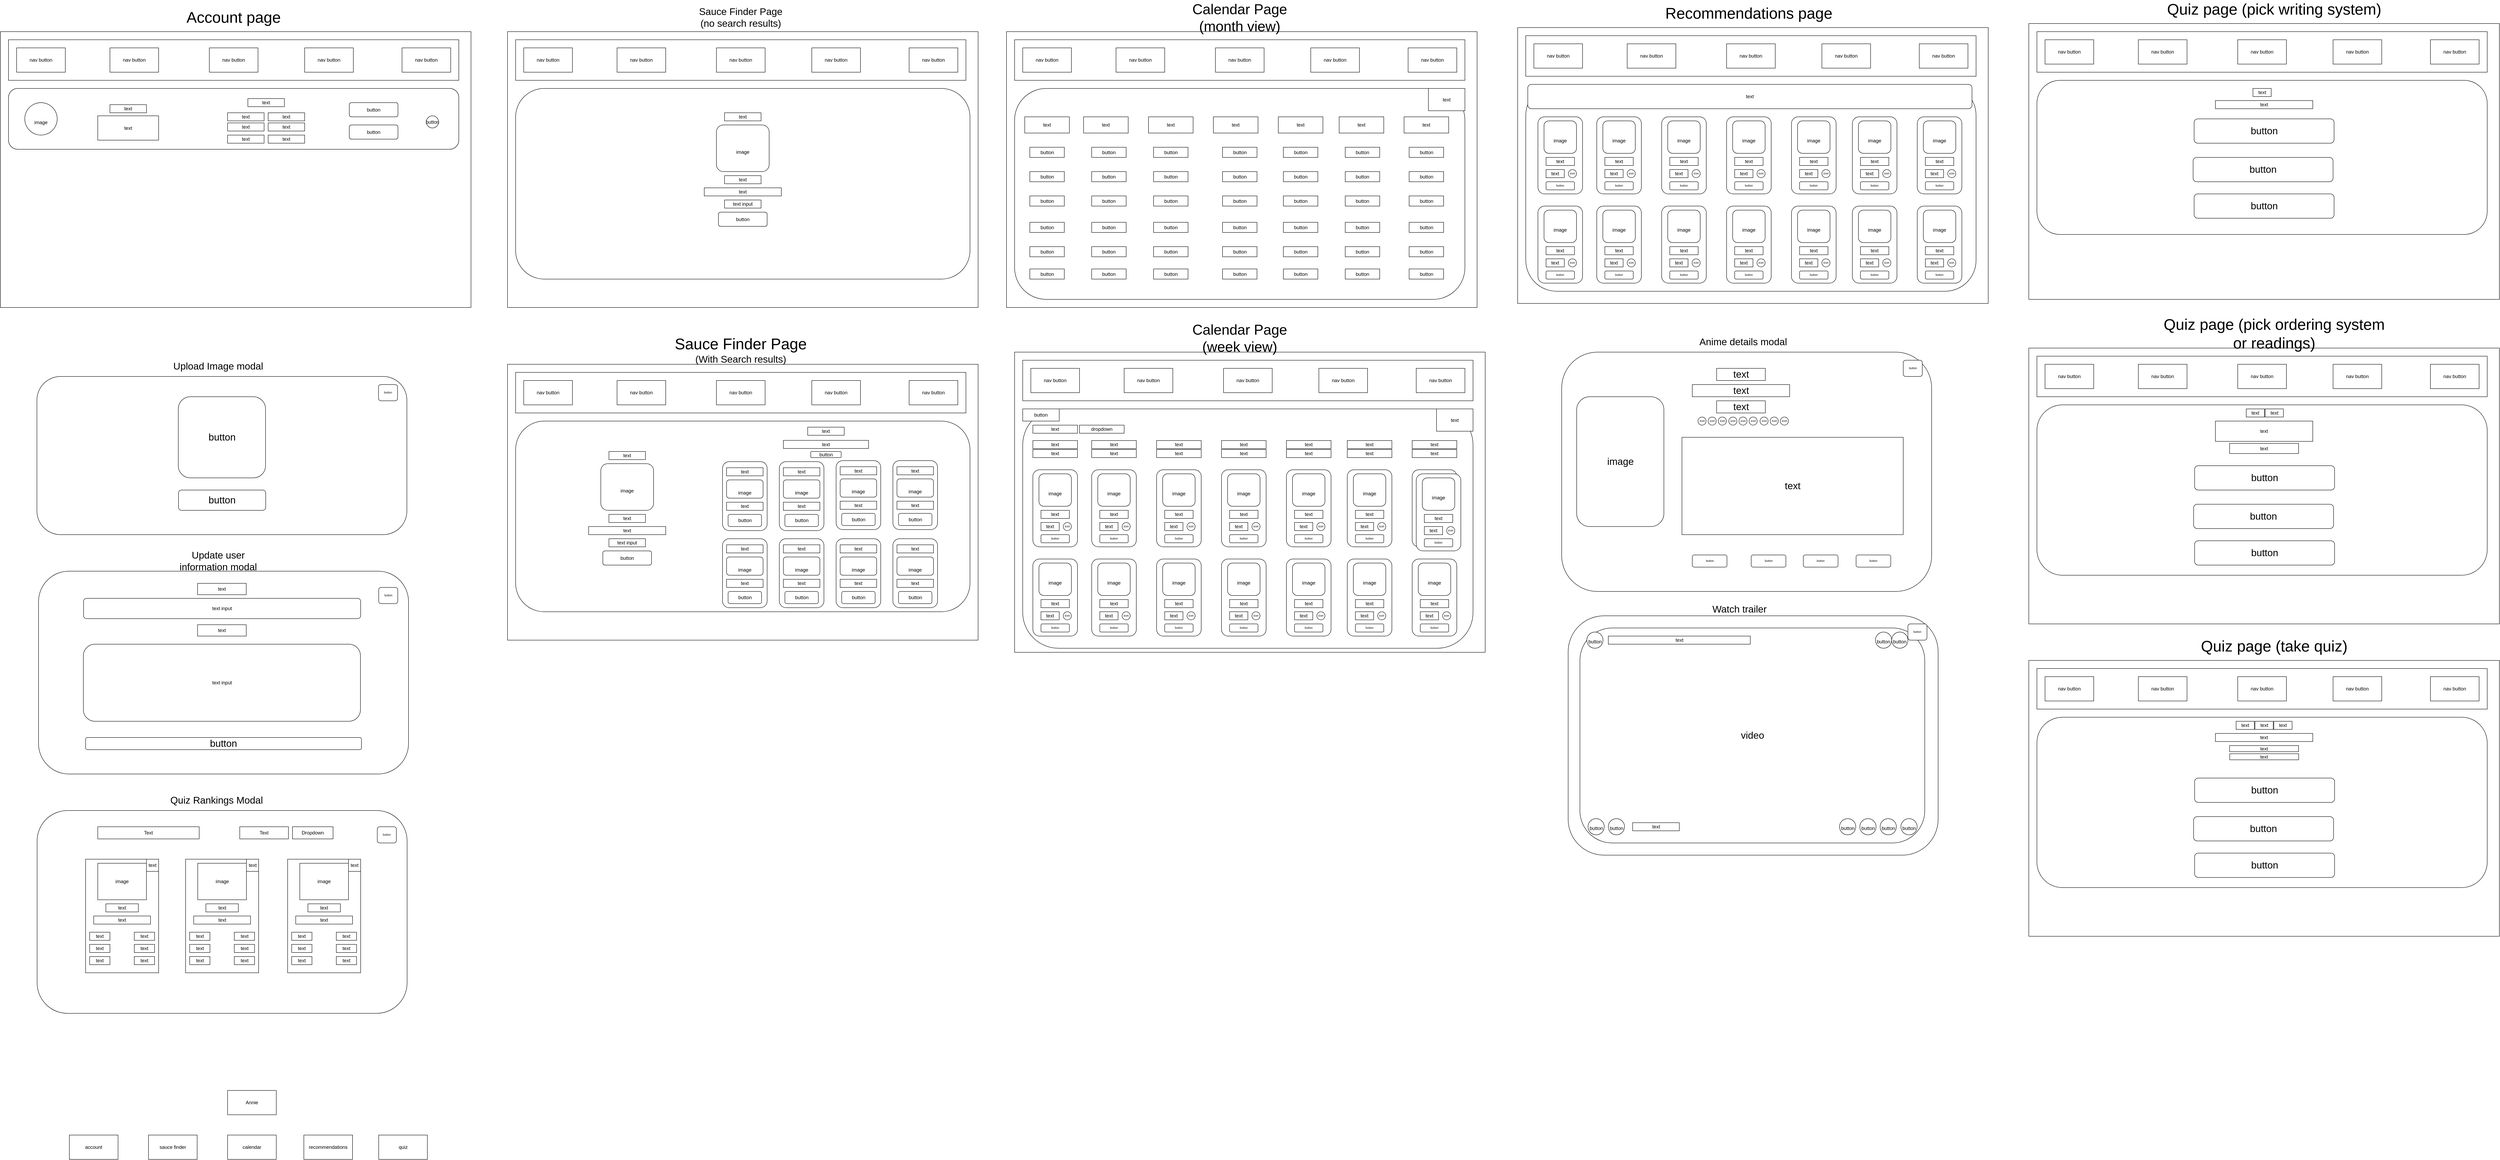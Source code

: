 <mxfile version="20.5.0" type="github">
  <diagram id="M2FlMD3nGxHvHR8v5HWW" name="Page-1">
    <mxGraphModel dx="1354" dy="1818" grid="1" gridSize="10" guides="1" tooltips="1" connect="1" arrows="1" fold="1" page="1" pageScale="1" pageWidth="850" pageHeight="1100" math="0" shadow="0">
      <root>
        <mxCell id="0" />
        <mxCell id="1" parent="0" />
        <mxCell id="EyfO6nV798qz1CIs0pT1-207" value="" style="group" parent="1" vertex="1" connectable="0">
          <mxGeometry y="-1070" width="1160" height="730" as="geometry" />
        </mxCell>
        <mxCell id="EyfO6nV798qz1CIs0pT1-3" value="" style="rounded=0;whiteSpace=wrap;html=1;" parent="EyfO6nV798qz1CIs0pT1-207" vertex="1">
          <mxGeometry y="50" width="1160" height="680" as="geometry" />
        </mxCell>
        <mxCell id="EyfO6nV798qz1CIs0pT1-4" value="" style="rounded=0;whiteSpace=wrap;html=1;" parent="EyfO6nV798qz1CIs0pT1-207" vertex="1">
          <mxGeometry x="20" y="70" width="1110" height="100" as="geometry" />
        </mxCell>
        <mxCell id="EyfO6nV798qz1CIs0pT1-5" value="nav button" style="rounded=0;whiteSpace=wrap;html=1;" parent="EyfO6nV798qz1CIs0pT1-207" vertex="1">
          <mxGeometry x="40" y="90" width="120" height="60" as="geometry" />
        </mxCell>
        <mxCell id="EyfO6nV798qz1CIs0pT1-6" value="nav button" style="rounded=0;whiteSpace=wrap;html=1;" parent="EyfO6nV798qz1CIs0pT1-207" vertex="1">
          <mxGeometry x="990" y="90" width="120" height="60" as="geometry" />
        </mxCell>
        <mxCell id="EyfO6nV798qz1CIs0pT1-7" value="nav button" style="rounded=0;whiteSpace=wrap;html=1;" parent="EyfO6nV798qz1CIs0pT1-207" vertex="1">
          <mxGeometry x="515" y="90" width="120" height="60" as="geometry" />
        </mxCell>
        <mxCell id="EyfO6nV798qz1CIs0pT1-8" value="nav button" style="rounded=0;whiteSpace=wrap;html=1;" parent="EyfO6nV798qz1CIs0pT1-207" vertex="1">
          <mxGeometry x="270" y="90" width="120" height="60" as="geometry" />
        </mxCell>
        <mxCell id="EyfO6nV798qz1CIs0pT1-9" value="nav button" style="rounded=0;whiteSpace=wrap;html=1;" parent="EyfO6nV798qz1CIs0pT1-207" vertex="1">
          <mxGeometry x="750" y="90" width="120" height="60" as="geometry" />
        </mxCell>
        <mxCell id="EyfO6nV798qz1CIs0pT1-10" value="&lt;font style=&quot;font-size: 38px;&quot;&gt;Account page&lt;br&gt;&lt;/font&gt;" style="text;html=1;strokeColor=none;fillColor=none;align=center;verticalAlign=middle;whiteSpace=wrap;rounded=0;" parent="EyfO6nV798qz1CIs0pT1-207" vertex="1">
          <mxGeometry x="400" width="350" height="30" as="geometry" />
        </mxCell>
        <mxCell id="EyfO6nV798qz1CIs0pT1-11" value="" style="rounded=1;whiteSpace=wrap;html=1;fontSize=38;" parent="EyfO6nV798qz1CIs0pT1-207" vertex="1">
          <mxGeometry x="20" y="190" width="1110" height="150" as="geometry" />
        </mxCell>
        <mxCell id="EyfO6nV798qz1CIs0pT1-12" value="&lt;font style=&quot;font-size: 12px;&quot;&gt;image&lt;/font&gt;" style="ellipse;whiteSpace=wrap;html=1;aspect=fixed;fontSize=38;" parent="EyfO6nV798qz1CIs0pT1-207" vertex="1">
          <mxGeometry x="60" y="225" width="80" height="80" as="geometry" />
        </mxCell>
        <mxCell id="EyfO6nV798qz1CIs0pT1-16" value="button" style="rounded=1;whiteSpace=wrap;html=1;fontSize=12;" parent="EyfO6nV798qz1CIs0pT1-207" vertex="1">
          <mxGeometry x="860" y="225" width="120" height="35" as="geometry" />
        </mxCell>
        <mxCell id="EyfO6nV798qz1CIs0pT1-17" value="button" style="rounded=1;whiteSpace=wrap;html=1;fontSize=12;" parent="EyfO6nV798qz1CIs0pT1-207" vertex="1">
          <mxGeometry x="860" y="280" width="120" height="35" as="geometry" />
        </mxCell>
        <mxCell id="EyfO6nV798qz1CIs0pT1-18" value="button" style="ellipse;whiteSpace=wrap;html=1;aspect=fixed;fontSize=12;" parent="EyfO6nV798qz1CIs0pT1-207" vertex="1">
          <mxGeometry x="1050" y="257.5" width="30" height="30" as="geometry" />
        </mxCell>
        <mxCell id="EyfO6nV798qz1CIs0pT1-37" value="text" style="rounded=0;whiteSpace=wrap;html=1;fontSize=12;" parent="EyfO6nV798qz1CIs0pT1-207" vertex="1">
          <mxGeometry x="610" y="215" width="90" height="20" as="geometry" />
        </mxCell>
        <mxCell id="EyfO6nV798qz1CIs0pT1-39" value="text" style="rounded=0;whiteSpace=wrap;html=1;fontSize=12;" parent="EyfO6nV798qz1CIs0pT1-207" vertex="1">
          <mxGeometry x="560" y="250" width="90" height="20" as="geometry" />
        </mxCell>
        <mxCell id="EyfO6nV798qz1CIs0pT1-40" value="text" style="rounded=0;whiteSpace=wrap;html=1;fontSize=12;" parent="EyfO6nV798qz1CIs0pT1-207" vertex="1">
          <mxGeometry x="660" y="250" width="90" height="20" as="geometry" />
        </mxCell>
        <mxCell id="EyfO6nV798qz1CIs0pT1-41" value="text" style="rounded=0;whiteSpace=wrap;html=1;fontSize=12;" parent="EyfO6nV798qz1CIs0pT1-207" vertex="1">
          <mxGeometry x="560" y="275" width="90" height="20" as="geometry" />
        </mxCell>
        <mxCell id="EyfO6nV798qz1CIs0pT1-42" value="text" style="rounded=0;whiteSpace=wrap;html=1;fontSize=12;" parent="EyfO6nV798qz1CIs0pT1-207" vertex="1">
          <mxGeometry x="660" y="275" width="90" height="20" as="geometry" />
        </mxCell>
        <mxCell id="EyfO6nV798qz1CIs0pT1-43" value="text" style="rounded=0;whiteSpace=wrap;html=1;fontSize=12;" parent="EyfO6nV798qz1CIs0pT1-207" vertex="1">
          <mxGeometry x="560" y="305" width="90" height="20" as="geometry" />
        </mxCell>
        <mxCell id="EyfO6nV798qz1CIs0pT1-44" value="text" style="rounded=0;whiteSpace=wrap;html=1;fontSize=12;" parent="EyfO6nV798qz1CIs0pT1-207" vertex="1">
          <mxGeometry x="660" y="305" width="90" height="20" as="geometry" />
        </mxCell>
        <mxCell id="EyfO6nV798qz1CIs0pT1-45" value="text" style="rounded=0;whiteSpace=wrap;html=1;fontSize=12;" parent="EyfO6nV798qz1CIs0pT1-207" vertex="1">
          <mxGeometry x="270" y="230" width="90" height="20" as="geometry" />
        </mxCell>
        <mxCell id="EyfO6nV798qz1CIs0pT1-46" value="text" style="rounded=0;whiteSpace=wrap;html=1;fontSize=12;" parent="EyfO6nV798qz1CIs0pT1-207" vertex="1">
          <mxGeometry x="240" y="257.5" width="150" height="60" as="geometry" />
        </mxCell>
        <mxCell id="EyfO6nV798qz1CIs0pT1-208" value="" style="group" parent="1" vertex="1" connectable="0">
          <mxGeometry x="1250" y="-250" width="1160" height="730" as="geometry" />
        </mxCell>
        <mxCell id="EyfO6nV798qz1CIs0pT1-19" value="" style="rounded=0;whiteSpace=wrap;html=1;" parent="EyfO6nV798qz1CIs0pT1-208" vertex="1">
          <mxGeometry y="50" width="1160" height="680" as="geometry" />
        </mxCell>
        <mxCell id="EyfO6nV798qz1CIs0pT1-20" value="" style="rounded=0;whiteSpace=wrap;html=1;" parent="EyfO6nV798qz1CIs0pT1-208" vertex="1">
          <mxGeometry x="20" y="70" width="1110" height="100" as="geometry" />
        </mxCell>
        <mxCell id="EyfO6nV798qz1CIs0pT1-21" value="nav button" style="rounded=0;whiteSpace=wrap;html=1;" parent="EyfO6nV798qz1CIs0pT1-208" vertex="1">
          <mxGeometry x="40" y="90" width="120" height="60" as="geometry" />
        </mxCell>
        <mxCell id="EyfO6nV798qz1CIs0pT1-22" value="nav button" style="rounded=0;whiteSpace=wrap;html=1;" parent="EyfO6nV798qz1CIs0pT1-208" vertex="1">
          <mxGeometry x="990" y="90" width="120" height="60" as="geometry" />
        </mxCell>
        <mxCell id="EyfO6nV798qz1CIs0pT1-23" value="nav button" style="rounded=0;whiteSpace=wrap;html=1;" parent="EyfO6nV798qz1CIs0pT1-208" vertex="1">
          <mxGeometry x="515" y="90" width="120" height="60" as="geometry" />
        </mxCell>
        <mxCell id="EyfO6nV798qz1CIs0pT1-24" value="nav button" style="rounded=0;whiteSpace=wrap;html=1;" parent="EyfO6nV798qz1CIs0pT1-208" vertex="1">
          <mxGeometry x="270" y="90" width="120" height="60" as="geometry" />
        </mxCell>
        <mxCell id="EyfO6nV798qz1CIs0pT1-25" value="nav button" style="rounded=0;whiteSpace=wrap;html=1;" parent="EyfO6nV798qz1CIs0pT1-208" vertex="1">
          <mxGeometry x="750" y="90" width="120" height="60" as="geometry" />
        </mxCell>
        <mxCell id="EyfO6nV798qz1CIs0pT1-26" value="&lt;font style=&quot;font-size: 38px;&quot;&gt;Sauce Finder Page&lt;br&gt;&lt;/font&gt;&lt;font style=&quot;font-size: 24px;&quot;&gt;(With Search results)&lt;/font&gt;" style="text;html=1;strokeColor=none;fillColor=none;align=center;verticalAlign=middle;whiteSpace=wrap;rounded=0;" parent="EyfO6nV798qz1CIs0pT1-208" vertex="1">
          <mxGeometry x="400" width="350" height="30" as="geometry" />
        </mxCell>
        <mxCell id="EyfO6nV798qz1CIs0pT1-27" value="" style="rounded=1;whiteSpace=wrap;html=1;fontSize=38;" parent="EyfO6nV798qz1CIs0pT1-208" vertex="1">
          <mxGeometry x="20" y="190" width="1120" height="470" as="geometry" />
        </mxCell>
        <mxCell id="EyfO6nV798qz1CIs0pT1-34" value="&lt;font style=&quot;font-size: 12px;&quot;&gt;image&lt;/font&gt;" style="rounded=1;whiteSpace=wrap;html=1;fontSize=38;" parent="EyfO6nV798qz1CIs0pT1-208" vertex="1">
          <mxGeometry x="230" y="295" width="130" height="115" as="geometry" />
        </mxCell>
        <mxCell id="EyfO6nV798qz1CIs0pT1-36" value="text" style="rounded=0;whiteSpace=wrap;html=1;fontSize=12;" parent="EyfO6nV798qz1CIs0pT1-208" vertex="1">
          <mxGeometry x="250" y="265" width="90" height="20" as="geometry" />
        </mxCell>
        <mxCell id="EyfO6nV798qz1CIs0pT1-49" value="text" style="rounded=0;whiteSpace=wrap;html=1;fontSize=12;" parent="EyfO6nV798qz1CIs0pT1-208" vertex="1">
          <mxGeometry x="250" y="420" width="90" height="20" as="geometry" />
        </mxCell>
        <mxCell id="EyfO6nV798qz1CIs0pT1-50" value="text" style="rounded=0;whiteSpace=wrap;html=1;fontSize=12;" parent="EyfO6nV798qz1CIs0pT1-208" vertex="1">
          <mxGeometry x="200" y="450" width="190" height="20" as="geometry" />
        </mxCell>
        <mxCell id="EyfO6nV798qz1CIs0pT1-51" value="text input" style="rounded=0;whiteSpace=wrap;html=1;fontSize=12;fontStyle=0" parent="EyfO6nV798qz1CIs0pT1-208" vertex="1">
          <mxGeometry x="250" y="480" width="90" height="20" as="geometry" />
        </mxCell>
        <mxCell id="EyfO6nV798qz1CIs0pT1-54" value="button" style="rounded=1;whiteSpace=wrap;html=1;fontSize=12;" parent="EyfO6nV798qz1CIs0pT1-208" vertex="1">
          <mxGeometry x="235" y="510" width="120" height="35" as="geometry" />
        </mxCell>
        <mxCell id="EyfO6nV798qz1CIs0pT1-55" value="text" style="rounded=0;whiteSpace=wrap;html=1;fontSize=12;" parent="EyfO6nV798qz1CIs0pT1-208" vertex="1">
          <mxGeometry x="740" y="205" width="90" height="20" as="geometry" />
        </mxCell>
        <mxCell id="EyfO6nV798qz1CIs0pT1-56" value="text" style="rounded=0;whiteSpace=wrap;html=1;fontSize=12;" parent="EyfO6nV798qz1CIs0pT1-208" vertex="1">
          <mxGeometry x="680" y="237.5" width="210" height="20" as="geometry" />
        </mxCell>
        <mxCell id="EyfO6nV798qz1CIs0pT1-58" value="button" style="rounded=1;whiteSpace=wrap;html=1;fontSize=12;" parent="EyfO6nV798qz1CIs0pT1-208" vertex="1">
          <mxGeometry x="747.5" y="265" width="75" height="15" as="geometry" />
        </mxCell>
        <mxCell id="EyfO6nV798qz1CIs0pT1-64" value="" style="group" parent="EyfO6nV798qz1CIs0pT1-208" vertex="1" connectable="0">
          <mxGeometry x="530" y="290" width="110" height="170" as="geometry" />
        </mxCell>
        <mxCell id="EyfO6nV798qz1CIs0pT1-59" value="" style="rounded=1;whiteSpace=wrap;html=1;fontSize=12;" parent="EyfO6nV798qz1CIs0pT1-64" vertex="1">
          <mxGeometry width="110" height="170" as="geometry" />
        </mxCell>
        <mxCell id="EyfO6nV798qz1CIs0pT1-60" value="text" style="rounded=0;whiteSpace=wrap;html=1;fontSize=12;" parent="EyfO6nV798qz1CIs0pT1-64" vertex="1">
          <mxGeometry x="10" y="15" width="90" height="20" as="geometry" />
        </mxCell>
        <mxCell id="EyfO6nV798qz1CIs0pT1-61" value="&lt;font style=&quot;font-size: 12px;&quot;&gt;image&lt;/font&gt;" style="rounded=1;whiteSpace=wrap;html=1;fontSize=38;" parent="EyfO6nV798qz1CIs0pT1-64" vertex="1">
          <mxGeometry x="10" y="45" width="90" height="45" as="geometry" />
        </mxCell>
        <mxCell id="EyfO6nV798qz1CIs0pT1-62" value="text" style="rounded=0;whiteSpace=wrap;html=1;fontSize=12;" parent="EyfO6nV798qz1CIs0pT1-64" vertex="1">
          <mxGeometry x="10" y="100" width="90" height="20" as="geometry" />
        </mxCell>
        <mxCell id="EyfO6nV798qz1CIs0pT1-63" value="button" style="rounded=1;whiteSpace=wrap;html=1;fontSize=12;" parent="EyfO6nV798qz1CIs0pT1-64" vertex="1">
          <mxGeometry x="13.75" y="130" width="82.5" height="30" as="geometry" />
        </mxCell>
        <mxCell id="EyfO6nV798qz1CIs0pT1-65" value="" style="group" parent="EyfO6nV798qz1CIs0pT1-208" vertex="1" connectable="0">
          <mxGeometry x="670" y="290" width="110" height="170" as="geometry" />
        </mxCell>
        <mxCell id="EyfO6nV798qz1CIs0pT1-66" value="" style="rounded=1;whiteSpace=wrap;html=1;fontSize=12;" parent="EyfO6nV798qz1CIs0pT1-65" vertex="1">
          <mxGeometry width="110" height="170" as="geometry" />
        </mxCell>
        <mxCell id="EyfO6nV798qz1CIs0pT1-67" value="text" style="rounded=0;whiteSpace=wrap;html=1;fontSize=12;" parent="EyfO6nV798qz1CIs0pT1-65" vertex="1">
          <mxGeometry x="10" y="15" width="90" height="20" as="geometry" />
        </mxCell>
        <mxCell id="EyfO6nV798qz1CIs0pT1-68" value="&lt;font style=&quot;font-size: 12px;&quot;&gt;image&lt;/font&gt;" style="rounded=1;whiteSpace=wrap;html=1;fontSize=38;" parent="EyfO6nV798qz1CIs0pT1-65" vertex="1">
          <mxGeometry x="10" y="45" width="90" height="45" as="geometry" />
        </mxCell>
        <mxCell id="EyfO6nV798qz1CIs0pT1-69" value="text" style="rounded=0;whiteSpace=wrap;html=1;fontSize=12;" parent="EyfO6nV798qz1CIs0pT1-65" vertex="1">
          <mxGeometry x="10" y="100" width="90" height="20" as="geometry" />
        </mxCell>
        <mxCell id="EyfO6nV798qz1CIs0pT1-70" value="button" style="rounded=1;whiteSpace=wrap;html=1;fontSize=12;" parent="EyfO6nV798qz1CIs0pT1-65" vertex="1">
          <mxGeometry x="13.75" y="130" width="82.5" height="30" as="geometry" />
        </mxCell>
        <mxCell id="EyfO6nV798qz1CIs0pT1-71" value="" style="group" parent="EyfO6nV798qz1CIs0pT1-208" vertex="1" connectable="0">
          <mxGeometry x="810" y="287.5" width="110" height="170" as="geometry" />
        </mxCell>
        <mxCell id="EyfO6nV798qz1CIs0pT1-72" value="" style="rounded=1;whiteSpace=wrap;html=1;fontSize=12;" parent="EyfO6nV798qz1CIs0pT1-71" vertex="1">
          <mxGeometry width="110" height="170" as="geometry" />
        </mxCell>
        <mxCell id="EyfO6nV798qz1CIs0pT1-73" value="text" style="rounded=0;whiteSpace=wrap;html=1;fontSize=12;" parent="EyfO6nV798qz1CIs0pT1-71" vertex="1">
          <mxGeometry x="10" y="15" width="90" height="20" as="geometry" />
        </mxCell>
        <mxCell id="EyfO6nV798qz1CIs0pT1-74" value="&lt;font style=&quot;font-size: 12px;&quot;&gt;image&lt;/font&gt;" style="rounded=1;whiteSpace=wrap;html=1;fontSize=38;" parent="EyfO6nV798qz1CIs0pT1-71" vertex="1">
          <mxGeometry x="10" y="45" width="90" height="45" as="geometry" />
        </mxCell>
        <mxCell id="EyfO6nV798qz1CIs0pT1-75" value="text" style="rounded=0;whiteSpace=wrap;html=1;fontSize=12;" parent="EyfO6nV798qz1CIs0pT1-71" vertex="1">
          <mxGeometry x="10" y="100" width="90" height="20" as="geometry" />
        </mxCell>
        <mxCell id="EyfO6nV798qz1CIs0pT1-76" value="button" style="rounded=1;whiteSpace=wrap;html=1;fontSize=12;" parent="EyfO6nV798qz1CIs0pT1-71" vertex="1">
          <mxGeometry x="13.75" y="130" width="82.5" height="30" as="geometry" />
        </mxCell>
        <mxCell id="EyfO6nV798qz1CIs0pT1-77" value="" style="group" parent="EyfO6nV798qz1CIs0pT1-208" vertex="1" connectable="0">
          <mxGeometry x="950" y="287.5" width="110" height="170" as="geometry" />
        </mxCell>
        <mxCell id="EyfO6nV798qz1CIs0pT1-78" value="" style="rounded=1;whiteSpace=wrap;html=1;fontSize=12;" parent="EyfO6nV798qz1CIs0pT1-77" vertex="1">
          <mxGeometry width="110" height="170" as="geometry" />
        </mxCell>
        <mxCell id="EyfO6nV798qz1CIs0pT1-79" value="text" style="rounded=0;whiteSpace=wrap;html=1;fontSize=12;" parent="EyfO6nV798qz1CIs0pT1-77" vertex="1">
          <mxGeometry x="10" y="15" width="90" height="20" as="geometry" />
        </mxCell>
        <mxCell id="EyfO6nV798qz1CIs0pT1-80" value="&lt;font style=&quot;font-size: 12px;&quot;&gt;image&lt;/font&gt;" style="rounded=1;whiteSpace=wrap;html=1;fontSize=38;" parent="EyfO6nV798qz1CIs0pT1-77" vertex="1">
          <mxGeometry x="10" y="45" width="90" height="45" as="geometry" />
        </mxCell>
        <mxCell id="EyfO6nV798qz1CIs0pT1-81" value="text" style="rounded=0;whiteSpace=wrap;html=1;fontSize=12;" parent="EyfO6nV798qz1CIs0pT1-77" vertex="1">
          <mxGeometry x="10" y="100" width="90" height="20" as="geometry" />
        </mxCell>
        <mxCell id="EyfO6nV798qz1CIs0pT1-82" value="button" style="rounded=1;whiteSpace=wrap;html=1;fontSize=12;" parent="EyfO6nV798qz1CIs0pT1-77" vertex="1">
          <mxGeometry x="13.75" y="130" width="82.5" height="30" as="geometry" />
        </mxCell>
        <mxCell id="EyfO6nV798qz1CIs0pT1-83" value="" style="group" parent="EyfO6nV798qz1CIs0pT1-208" vertex="1" connectable="0">
          <mxGeometry x="530" y="480" width="110" height="170" as="geometry" />
        </mxCell>
        <mxCell id="EyfO6nV798qz1CIs0pT1-84" value="" style="rounded=1;whiteSpace=wrap;html=1;fontSize=12;" parent="EyfO6nV798qz1CIs0pT1-83" vertex="1">
          <mxGeometry width="110" height="170" as="geometry" />
        </mxCell>
        <mxCell id="EyfO6nV798qz1CIs0pT1-85" value="text" style="rounded=0;whiteSpace=wrap;html=1;fontSize=12;" parent="EyfO6nV798qz1CIs0pT1-83" vertex="1">
          <mxGeometry x="10" y="15" width="90" height="20" as="geometry" />
        </mxCell>
        <mxCell id="EyfO6nV798qz1CIs0pT1-86" value="&lt;font style=&quot;font-size: 12px;&quot;&gt;image&lt;/font&gt;" style="rounded=1;whiteSpace=wrap;html=1;fontSize=38;" parent="EyfO6nV798qz1CIs0pT1-83" vertex="1">
          <mxGeometry x="10" y="45" width="90" height="45" as="geometry" />
        </mxCell>
        <mxCell id="EyfO6nV798qz1CIs0pT1-87" value="text" style="rounded=0;whiteSpace=wrap;html=1;fontSize=12;" parent="EyfO6nV798qz1CIs0pT1-83" vertex="1">
          <mxGeometry x="10" y="100" width="90" height="20" as="geometry" />
        </mxCell>
        <mxCell id="EyfO6nV798qz1CIs0pT1-88" value="button" style="rounded=1;whiteSpace=wrap;html=1;fontSize=12;" parent="EyfO6nV798qz1CIs0pT1-83" vertex="1">
          <mxGeometry x="13.75" y="130" width="82.5" height="30" as="geometry" />
        </mxCell>
        <mxCell id="EyfO6nV798qz1CIs0pT1-90" value="" style="group" parent="EyfO6nV798qz1CIs0pT1-208" vertex="1" connectable="0">
          <mxGeometry x="670" y="480" width="110" height="170" as="geometry" />
        </mxCell>
        <mxCell id="EyfO6nV798qz1CIs0pT1-91" value="" style="rounded=1;whiteSpace=wrap;html=1;fontSize=12;" parent="EyfO6nV798qz1CIs0pT1-90" vertex="1">
          <mxGeometry width="110" height="170" as="geometry" />
        </mxCell>
        <mxCell id="EyfO6nV798qz1CIs0pT1-92" value="text" style="rounded=0;whiteSpace=wrap;html=1;fontSize=12;" parent="EyfO6nV798qz1CIs0pT1-90" vertex="1">
          <mxGeometry x="10" y="15" width="90" height="20" as="geometry" />
        </mxCell>
        <mxCell id="EyfO6nV798qz1CIs0pT1-93" value="&lt;font style=&quot;font-size: 12px;&quot;&gt;image&lt;/font&gt;" style="rounded=1;whiteSpace=wrap;html=1;fontSize=38;" parent="EyfO6nV798qz1CIs0pT1-90" vertex="1">
          <mxGeometry x="10" y="45" width="90" height="45" as="geometry" />
        </mxCell>
        <mxCell id="EyfO6nV798qz1CIs0pT1-94" value="text" style="rounded=0;whiteSpace=wrap;html=1;fontSize=12;" parent="EyfO6nV798qz1CIs0pT1-90" vertex="1">
          <mxGeometry x="10" y="100" width="90" height="20" as="geometry" />
        </mxCell>
        <mxCell id="EyfO6nV798qz1CIs0pT1-95" value="button" style="rounded=1;whiteSpace=wrap;html=1;fontSize=12;" parent="EyfO6nV798qz1CIs0pT1-90" vertex="1">
          <mxGeometry x="13.75" y="130" width="82.5" height="30" as="geometry" />
        </mxCell>
        <mxCell id="EyfO6nV798qz1CIs0pT1-96" value="" style="group" parent="EyfO6nV798qz1CIs0pT1-208" vertex="1" connectable="0">
          <mxGeometry x="810" y="480" width="110" height="170" as="geometry" />
        </mxCell>
        <mxCell id="EyfO6nV798qz1CIs0pT1-97" value="" style="rounded=1;whiteSpace=wrap;html=1;fontSize=12;" parent="EyfO6nV798qz1CIs0pT1-96" vertex="1">
          <mxGeometry width="110" height="170" as="geometry" />
        </mxCell>
        <mxCell id="EyfO6nV798qz1CIs0pT1-98" value="text" style="rounded=0;whiteSpace=wrap;html=1;fontSize=12;" parent="EyfO6nV798qz1CIs0pT1-96" vertex="1">
          <mxGeometry x="10" y="15" width="90" height="20" as="geometry" />
        </mxCell>
        <mxCell id="EyfO6nV798qz1CIs0pT1-99" value="&lt;font style=&quot;font-size: 12px;&quot;&gt;image&lt;/font&gt;" style="rounded=1;whiteSpace=wrap;html=1;fontSize=38;" parent="EyfO6nV798qz1CIs0pT1-96" vertex="1">
          <mxGeometry x="10" y="45" width="90" height="45" as="geometry" />
        </mxCell>
        <mxCell id="EyfO6nV798qz1CIs0pT1-100" value="text" style="rounded=0;whiteSpace=wrap;html=1;fontSize=12;" parent="EyfO6nV798qz1CIs0pT1-96" vertex="1">
          <mxGeometry x="10" y="100" width="90" height="20" as="geometry" />
        </mxCell>
        <mxCell id="EyfO6nV798qz1CIs0pT1-101" value="button" style="rounded=1;whiteSpace=wrap;html=1;fontSize=12;" parent="EyfO6nV798qz1CIs0pT1-96" vertex="1">
          <mxGeometry x="13.75" y="130" width="82.5" height="30" as="geometry" />
        </mxCell>
        <mxCell id="EyfO6nV798qz1CIs0pT1-102" value="" style="group" parent="EyfO6nV798qz1CIs0pT1-208" vertex="1" connectable="0">
          <mxGeometry x="950" y="480" width="110" height="170" as="geometry" />
        </mxCell>
        <mxCell id="EyfO6nV798qz1CIs0pT1-103" value="" style="rounded=1;whiteSpace=wrap;html=1;fontSize=12;" parent="EyfO6nV798qz1CIs0pT1-102" vertex="1">
          <mxGeometry width="110" height="170" as="geometry" />
        </mxCell>
        <mxCell id="EyfO6nV798qz1CIs0pT1-104" value="text" style="rounded=0;whiteSpace=wrap;html=1;fontSize=12;" parent="EyfO6nV798qz1CIs0pT1-102" vertex="1">
          <mxGeometry x="10" y="15" width="90" height="20" as="geometry" />
        </mxCell>
        <mxCell id="EyfO6nV798qz1CIs0pT1-105" value="&lt;font style=&quot;font-size: 12px;&quot;&gt;image&lt;/font&gt;" style="rounded=1;whiteSpace=wrap;html=1;fontSize=38;" parent="EyfO6nV798qz1CIs0pT1-102" vertex="1">
          <mxGeometry x="10" y="45" width="90" height="45" as="geometry" />
        </mxCell>
        <mxCell id="EyfO6nV798qz1CIs0pT1-106" value="text" style="rounded=0;whiteSpace=wrap;html=1;fontSize=12;" parent="EyfO6nV798qz1CIs0pT1-102" vertex="1">
          <mxGeometry x="10" y="100" width="90" height="20" as="geometry" />
        </mxCell>
        <mxCell id="EyfO6nV798qz1CIs0pT1-107" value="button" style="rounded=1;whiteSpace=wrap;html=1;fontSize=12;" parent="EyfO6nV798qz1CIs0pT1-102" vertex="1">
          <mxGeometry x="13.75" y="130" width="82.5" height="30" as="geometry" />
        </mxCell>
        <mxCell id="EyfO6nV798qz1CIs0pT1-210" value="" style="group" parent="1" vertex="1" connectable="0">
          <mxGeometry x="2480" y="-1070" width="1160" height="730" as="geometry" />
        </mxCell>
        <mxCell id="EyfO6nV798qz1CIs0pT1-108" value="" style="rounded=0;whiteSpace=wrap;html=1;" parent="EyfO6nV798qz1CIs0pT1-210" vertex="1">
          <mxGeometry y="50" width="1160" height="680" as="geometry" />
        </mxCell>
        <mxCell id="EyfO6nV798qz1CIs0pT1-109" value="" style="rounded=0;whiteSpace=wrap;html=1;" parent="EyfO6nV798qz1CIs0pT1-210" vertex="1">
          <mxGeometry x="20" y="70" width="1110" height="100" as="geometry" />
        </mxCell>
        <mxCell id="EyfO6nV798qz1CIs0pT1-110" value="nav button" style="rounded=0;whiteSpace=wrap;html=1;" parent="EyfO6nV798qz1CIs0pT1-210" vertex="1">
          <mxGeometry x="40" y="90" width="120" height="60" as="geometry" />
        </mxCell>
        <mxCell id="EyfO6nV798qz1CIs0pT1-111" value="nav button" style="rounded=0;whiteSpace=wrap;html=1;" parent="EyfO6nV798qz1CIs0pT1-210" vertex="1">
          <mxGeometry x="990" y="90" width="120" height="60" as="geometry" />
        </mxCell>
        <mxCell id="EyfO6nV798qz1CIs0pT1-112" value="nav button" style="rounded=0;whiteSpace=wrap;html=1;" parent="EyfO6nV798qz1CIs0pT1-210" vertex="1">
          <mxGeometry x="515" y="90" width="120" height="60" as="geometry" />
        </mxCell>
        <mxCell id="EyfO6nV798qz1CIs0pT1-113" value="nav button" style="rounded=0;whiteSpace=wrap;html=1;" parent="EyfO6nV798qz1CIs0pT1-210" vertex="1">
          <mxGeometry x="270" y="90" width="120" height="60" as="geometry" />
        </mxCell>
        <mxCell id="EyfO6nV798qz1CIs0pT1-114" value="nav button" style="rounded=0;whiteSpace=wrap;html=1;" parent="EyfO6nV798qz1CIs0pT1-210" vertex="1">
          <mxGeometry x="750" y="90" width="120" height="60" as="geometry" />
        </mxCell>
        <mxCell id="EyfO6nV798qz1CIs0pT1-115" value="&lt;font style=&quot;font-size: 35px;&quot;&gt;Calendar Page (month view)&lt;br&gt;&lt;/font&gt;" style="text;html=1;strokeColor=none;fillColor=none;align=center;verticalAlign=middle;whiteSpace=wrap;rounded=0;" parent="EyfO6nV798qz1CIs0pT1-210" vertex="1">
          <mxGeometry x="400" width="350" height="30" as="geometry" />
        </mxCell>
        <mxCell id="EyfO6nV798qz1CIs0pT1-116" value="" style="rounded=1;whiteSpace=wrap;html=1;fontSize=38;" parent="EyfO6nV798qz1CIs0pT1-210" vertex="1">
          <mxGeometry x="20" y="190" width="1110" height="520" as="geometry" />
        </mxCell>
        <mxCell id="EyfO6nV798qz1CIs0pT1-123" value="text" style="rounded=0;whiteSpace=wrap;html=1;fontSize=12;" parent="EyfO6nV798qz1CIs0pT1-210" vertex="1">
          <mxGeometry x="45" y="260" width="110" height="40" as="geometry" />
        </mxCell>
        <mxCell id="EyfO6nV798qz1CIs0pT1-130" value="text" style="rounded=0;whiteSpace=wrap;html=1;fontSize=12;" parent="EyfO6nV798qz1CIs0pT1-210" vertex="1">
          <mxGeometry x="1040" y="190" width="90" height="55" as="geometry" />
        </mxCell>
        <mxCell id="EyfO6nV798qz1CIs0pT1-131" value="text" style="rounded=0;whiteSpace=wrap;html=1;fontSize=12;" parent="EyfO6nV798qz1CIs0pT1-210" vertex="1">
          <mxGeometry x="190" y="260" width="110" height="40" as="geometry" />
        </mxCell>
        <mxCell id="EyfO6nV798qz1CIs0pT1-132" value="text" style="rounded=0;whiteSpace=wrap;html=1;fontSize=12;" parent="EyfO6nV798qz1CIs0pT1-210" vertex="1">
          <mxGeometry x="350" y="260" width="110" height="40" as="geometry" />
        </mxCell>
        <mxCell id="EyfO6nV798qz1CIs0pT1-133" value="text" style="rounded=0;whiteSpace=wrap;html=1;fontSize=12;" parent="EyfO6nV798qz1CIs0pT1-210" vertex="1">
          <mxGeometry x="670" y="260" width="110" height="40" as="geometry" />
        </mxCell>
        <mxCell id="EyfO6nV798qz1CIs0pT1-134" value="text" style="rounded=0;whiteSpace=wrap;html=1;fontSize=12;" parent="EyfO6nV798qz1CIs0pT1-210" vertex="1">
          <mxGeometry x="820" y="260" width="110" height="40" as="geometry" />
        </mxCell>
        <mxCell id="EyfO6nV798qz1CIs0pT1-135" value="text" style="rounded=0;whiteSpace=wrap;html=1;fontSize=12;" parent="EyfO6nV798qz1CIs0pT1-210" vertex="1">
          <mxGeometry x="980" y="260" width="110" height="40" as="geometry" />
        </mxCell>
        <mxCell id="EyfO6nV798qz1CIs0pT1-136" value="text" style="rounded=0;whiteSpace=wrap;html=1;fontSize=12;" parent="EyfO6nV798qz1CIs0pT1-210" vertex="1">
          <mxGeometry x="510" y="260" width="110" height="40" as="geometry" />
        </mxCell>
        <mxCell id="EyfO6nV798qz1CIs0pT1-161" value="" style="group" parent="EyfO6nV798qz1CIs0pT1-210" vertex="1" connectable="0">
          <mxGeometry x="57.5" y="335" width="85" height="325" as="geometry" />
        </mxCell>
        <mxCell id="EyfO6nV798qz1CIs0pT1-137" value="button" style="rounded=0;whiteSpace=wrap;html=1;fontSize=12;" parent="EyfO6nV798qz1CIs0pT1-161" vertex="1">
          <mxGeometry width="85" height="25" as="geometry" />
        </mxCell>
        <mxCell id="EyfO6nV798qz1CIs0pT1-147" value="button" style="rounded=0;whiteSpace=wrap;html=1;fontSize=12;" parent="EyfO6nV798qz1CIs0pT1-161" vertex="1">
          <mxGeometry y="60" width="85" height="25" as="geometry" />
        </mxCell>
        <mxCell id="EyfO6nV798qz1CIs0pT1-148" value="button" style="rounded=0;whiteSpace=wrap;html=1;fontSize=12;" parent="EyfO6nV798qz1CIs0pT1-161" vertex="1">
          <mxGeometry y="120" width="85" height="25" as="geometry" />
        </mxCell>
        <mxCell id="EyfO6nV798qz1CIs0pT1-149" value="button" style="rounded=0;whiteSpace=wrap;html=1;fontSize=12;" parent="EyfO6nV798qz1CIs0pT1-161" vertex="1">
          <mxGeometry y="185" width="85" height="25" as="geometry" />
        </mxCell>
        <mxCell id="EyfO6nV798qz1CIs0pT1-150" value="button" style="rounded=0;whiteSpace=wrap;html=1;fontSize=12;" parent="EyfO6nV798qz1CIs0pT1-161" vertex="1">
          <mxGeometry y="245" width="85" height="25" as="geometry" />
        </mxCell>
        <mxCell id="EyfO6nV798qz1CIs0pT1-151" value="button" style="rounded=0;whiteSpace=wrap;html=1;fontSize=12;" parent="EyfO6nV798qz1CIs0pT1-161" vertex="1">
          <mxGeometry y="300" width="85" height="25" as="geometry" />
        </mxCell>
        <mxCell id="EyfO6nV798qz1CIs0pT1-162" value="" style="group" parent="EyfO6nV798qz1CIs0pT1-210" vertex="1" connectable="0">
          <mxGeometry x="210" y="335" width="85" height="325" as="geometry" />
        </mxCell>
        <mxCell id="EyfO6nV798qz1CIs0pT1-163" value="button" style="rounded=0;whiteSpace=wrap;html=1;fontSize=12;" parent="EyfO6nV798qz1CIs0pT1-162" vertex="1">
          <mxGeometry width="85" height="25" as="geometry" />
        </mxCell>
        <mxCell id="EyfO6nV798qz1CIs0pT1-164" value="button" style="rounded=0;whiteSpace=wrap;html=1;fontSize=12;" parent="EyfO6nV798qz1CIs0pT1-162" vertex="1">
          <mxGeometry y="60" width="85" height="25" as="geometry" />
        </mxCell>
        <mxCell id="EyfO6nV798qz1CIs0pT1-165" value="button" style="rounded=0;whiteSpace=wrap;html=1;fontSize=12;" parent="EyfO6nV798qz1CIs0pT1-162" vertex="1">
          <mxGeometry y="120" width="85" height="25" as="geometry" />
        </mxCell>
        <mxCell id="EyfO6nV798qz1CIs0pT1-166" value="button" style="rounded=0;whiteSpace=wrap;html=1;fontSize=12;" parent="EyfO6nV798qz1CIs0pT1-162" vertex="1">
          <mxGeometry y="185" width="85" height="25" as="geometry" />
        </mxCell>
        <mxCell id="EyfO6nV798qz1CIs0pT1-167" value="button" style="rounded=0;whiteSpace=wrap;html=1;fontSize=12;" parent="EyfO6nV798qz1CIs0pT1-162" vertex="1">
          <mxGeometry y="245" width="85" height="25" as="geometry" />
        </mxCell>
        <mxCell id="EyfO6nV798qz1CIs0pT1-168" value="button" style="rounded=0;whiteSpace=wrap;html=1;fontSize=12;" parent="EyfO6nV798qz1CIs0pT1-162" vertex="1">
          <mxGeometry y="300" width="85" height="25" as="geometry" />
        </mxCell>
        <mxCell id="EyfO6nV798qz1CIs0pT1-169" value="" style="group" parent="EyfO6nV798qz1CIs0pT1-210" vertex="1" connectable="0">
          <mxGeometry x="362.5" y="335" width="85" height="325" as="geometry" />
        </mxCell>
        <mxCell id="EyfO6nV798qz1CIs0pT1-170" value="button" style="rounded=0;whiteSpace=wrap;html=1;fontSize=12;" parent="EyfO6nV798qz1CIs0pT1-169" vertex="1">
          <mxGeometry width="85" height="25" as="geometry" />
        </mxCell>
        <mxCell id="EyfO6nV798qz1CIs0pT1-171" value="button" style="rounded=0;whiteSpace=wrap;html=1;fontSize=12;" parent="EyfO6nV798qz1CIs0pT1-169" vertex="1">
          <mxGeometry y="60" width="85" height="25" as="geometry" />
        </mxCell>
        <mxCell id="EyfO6nV798qz1CIs0pT1-172" value="button" style="rounded=0;whiteSpace=wrap;html=1;fontSize=12;" parent="EyfO6nV798qz1CIs0pT1-169" vertex="1">
          <mxGeometry y="120" width="85" height="25" as="geometry" />
        </mxCell>
        <mxCell id="EyfO6nV798qz1CIs0pT1-173" value="button" style="rounded=0;whiteSpace=wrap;html=1;fontSize=12;" parent="EyfO6nV798qz1CIs0pT1-169" vertex="1">
          <mxGeometry y="185" width="85" height="25" as="geometry" />
        </mxCell>
        <mxCell id="EyfO6nV798qz1CIs0pT1-174" value="button" style="rounded=0;whiteSpace=wrap;html=1;fontSize=12;" parent="EyfO6nV798qz1CIs0pT1-169" vertex="1">
          <mxGeometry y="245" width="85" height="25" as="geometry" />
        </mxCell>
        <mxCell id="EyfO6nV798qz1CIs0pT1-175" value="button" style="rounded=0;whiteSpace=wrap;html=1;fontSize=12;" parent="EyfO6nV798qz1CIs0pT1-169" vertex="1">
          <mxGeometry y="300" width="85" height="25" as="geometry" />
        </mxCell>
        <mxCell id="EyfO6nV798qz1CIs0pT1-176" value="" style="group" parent="EyfO6nV798qz1CIs0pT1-210" vertex="1" connectable="0">
          <mxGeometry x="532.5" y="335" width="85" height="325" as="geometry" />
        </mxCell>
        <mxCell id="EyfO6nV798qz1CIs0pT1-177" value="button" style="rounded=0;whiteSpace=wrap;html=1;fontSize=12;" parent="EyfO6nV798qz1CIs0pT1-176" vertex="1">
          <mxGeometry width="85" height="25" as="geometry" />
        </mxCell>
        <mxCell id="EyfO6nV798qz1CIs0pT1-178" value="button" style="rounded=0;whiteSpace=wrap;html=1;fontSize=12;" parent="EyfO6nV798qz1CIs0pT1-176" vertex="1">
          <mxGeometry y="60" width="85" height="25" as="geometry" />
        </mxCell>
        <mxCell id="EyfO6nV798qz1CIs0pT1-179" value="button" style="rounded=0;whiteSpace=wrap;html=1;fontSize=12;" parent="EyfO6nV798qz1CIs0pT1-176" vertex="1">
          <mxGeometry y="120" width="85" height="25" as="geometry" />
        </mxCell>
        <mxCell id="EyfO6nV798qz1CIs0pT1-180" value="button" style="rounded=0;whiteSpace=wrap;html=1;fontSize=12;" parent="EyfO6nV798qz1CIs0pT1-176" vertex="1">
          <mxGeometry y="185" width="85" height="25" as="geometry" />
        </mxCell>
        <mxCell id="EyfO6nV798qz1CIs0pT1-181" value="button" style="rounded=0;whiteSpace=wrap;html=1;fontSize=12;" parent="EyfO6nV798qz1CIs0pT1-176" vertex="1">
          <mxGeometry y="245" width="85" height="25" as="geometry" />
        </mxCell>
        <mxCell id="EyfO6nV798qz1CIs0pT1-182" value="button" style="rounded=0;whiteSpace=wrap;html=1;fontSize=12;" parent="EyfO6nV798qz1CIs0pT1-176" vertex="1">
          <mxGeometry y="300" width="85" height="25" as="geometry" />
        </mxCell>
        <mxCell id="EyfO6nV798qz1CIs0pT1-183" value="" style="group" parent="EyfO6nV798qz1CIs0pT1-210" vertex="1" connectable="0">
          <mxGeometry x="682.5" y="335" width="85" height="325" as="geometry" />
        </mxCell>
        <mxCell id="EyfO6nV798qz1CIs0pT1-184" value="button" style="rounded=0;whiteSpace=wrap;html=1;fontSize=12;" parent="EyfO6nV798qz1CIs0pT1-183" vertex="1">
          <mxGeometry width="85" height="25" as="geometry" />
        </mxCell>
        <mxCell id="EyfO6nV798qz1CIs0pT1-185" value="button" style="rounded=0;whiteSpace=wrap;html=1;fontSize=12;" parent="EyfO6nV798qz1CIs0pT1-183" vertex="1">
          <mxGeometry y="60" width="85" height="25" as="geometry" />
        </mxCell>
        <mxCell id="EyfO6nV798qz1CIs0pT1-186" value="button" style="rounded=0;whiteSpace=wrap;html=1;fontSize=12;" parent="EyfO6nV798qz1CIs0pT1-183" vertex="1">
          <mxGeometry y="120" width="85" height="25" as="geometry" />
        </mxCell>
        <mxCell id="EyfO6nV798qz1CIs0pT1-187" value="button" style="rounded=0;whiteSpace=wrap;html=1;fontSize=12;" parent="EyfO6nV798qz1CIs0pT1-183" vertex="1">
          <mxGeometry y="185" width="85" height="25" as="geometry" />
        </mxCell>
        <mxCell id="EyfO6nV798qz1CIs0pT1-188" value="button" style="rounded=0;whiteSpace=wrap;html=1;fontSize=12;" parent="EyfO6nV798qz1CIs0pT1-183" vertex="1">
          <mxGeometry y="245" width="85" height="25" as="geometry" />
        </mxCell>
        <mxCell id="EyfO6nV798qz1CIs0pT1-189" value="button" style="rounded=0;whiteSpace=wrap;html=1;fontSize=12;" parent="EyfO6nV798qz1CIs0pT1-183" vertex="1">
          <mxGeometry y="300" width="85" height="25" as="geometry" />
        </mxCell>
        <mxCell id="EyfO6nV798qz1CIs0pT1-192" value="" style="group" parent="EyfO6nV798qz1CIs0pT1-210" vertex="1" connectable="0">
          <mxGeometry x="835" y="335" width="85" height="325" as="geometry" />
        </mxCell>
        <mxCell id="EyfO6nV798qz1CIs0pT1-193" value="button" style="rounded=0;whiteSpace=wrap;html=1;fontSize=12;" parent="EyfO6nV798qz1CIs0pT1-192" vertex="1">
          <mxGeometry width="85" height="25" as="geometry" />
        </mxCell>
        <mxCell id="EyfO6nV798qz1CIs0pT1-194" value="button" style="rounded=0;whiteSpace=wrap;html=1;fontSize=12;" parent="EyfO6nV798qz1CIs0pT1-192" vertex="1">
          <mxGeometry y="60" width="85" height="25" as="geometry" />
        </mxCell>
        <mxCell id="EyfO6nV798qz1CIs0pT1-195" value="button" style="rounded=0;whiteSpace=wrap;html=1;fontSize=12;" parent="EyfO6nV798qz1CIs0pT1-192" vertex="1">
          <mxGeometry y="120" width="85" height="25" as="geometry" />
        </mxCell>
        <mxCell id="EyfO6nV798qz1CIs0pT1-196" value="button" style="rounded=0;whiteSpace=wrap;html=1;fontSize=12;" parent="EyfO6nV798qz1CIs0pT1-192" vertex="1">
          <mxGeometry y="185" width="85" height="25" as="geometry" />
        </mxCell>
        <mxCell id="EyfO6nV798qz1CIs0pT1-197" value="button" style="rounded=0;whiteSpace=wrap;html=1;fontSize=12;" parent="EyfO6nV798qz1CIs0pT1-192" vertex="1">
          <mxGeometry y="245" width="85" height="25" as="geometry" />
        </mxCell>
        <mxCell id="EyfO6nV798qz1CIs0pT1-198" value="button" style="rounded=0;whiteSpace=wrap;html=1;fontSize=12;" parent="EyfO6nV798qz1CIs0pT1-192" vertex="1">
          <mxGeometry y="300" width="85" height="25" as="geometry" />
        </mxCell>
        <mxCell id="EyfO6nV798qz1CIs0pT1-199" value="" style="group" parent="EyfO6nV798qz1CIs0pT1-210" vertex="1" connectable="0">
          <mxGeometry x="992.5" y="335" width="85" height="325" as="geometry" />
        </mxCell>
        <mxCell id="EyfO6nV798qz1CIs0pT1-200" value="button" style="rounded=0;whiteSpace=wrap;html=1;fontSize=12;" parent="EyfO6nV798qz1CIs0pT1-199" vertex="1">
          <mxGeometry width="85" height="25" as="geometry" />
        </mxCell>
        <mxCell id="EyfO6nV798qz1CIs0pT1-201" value="button" style="rounded=0;whiteSpace=wrap;html=1;fontSize=12;" parent="EyfO6nV798qz1CIs0pT1-199" vertex="1">
          <mxGeometry y="60" width="85" height="25" as="geometry" />
        </mxCell>
        <mxCell id="EyfO6nV798qz1CIs0pT1-202" value="button" style="rounded=0;whiteSpace=wrap;html=1;fontSize=12;" parent="EyfO6nV798qz1CIs0pT1-199" vertex="1">
          <mxGeometry y="120" width="85" height="25" as="geometry" />
        </mxCell>
        <mxCell id="EyfO6nV798qz1CIs0pT1-203" value="button" style="rounded=0;whiteSpace=wrap;html=1;fontSize=12;" parent="EyfO6nV798qz1CIs0pT1-199" vertex="1">
          <mxGeometry y="185" width="85" height="25" as="geometry" />
        </mxCell>
        <mxCell id="EyfO6nV798qz1CIs0pT1-204" value="button" style="rounded=0;whiteSpace=wrap;html=1;fontSize=12;" parent="EyfO6nV798qz1CIs0pT1-199" vertex="1">
          <mxGeometry y="245" width="85" height="25" as="geometry" />
        </mxCell>
        <mxCell id="EyfO6nV798qz1CIs0pT1-205" value="button" style="rounded=0;whiteSpace=wrap;html=1;fontSize=12;" parent="EyfO6nV798qz1CIs0pT1-199" vertex="1">
          <mxGeometry y="300" width="85" height="25" as="geometry" />
        </mxCell>
        <mxCell id="EyfO6nV798qz1CIs0pT1-211" value="" style="group" parent="1" vertex="1" connectable="0">
          <mxGeometry x="2500" y="-280" width="1160" height="790" as="geometry" />
        </mxCell>
        <mxCell id="EyfO6nV798qz1CIs0pT1-212" value="" style="rounded=0;whiteSpace=wrap;html=1;" parent="EyfO6nV798qz1CIs0pT1-211" vertex="1">
          <mxGeometry y="50" width="1160" height="740" as="geometry" />
        </mxCell>
        <mxCell id="EyfO6nV798qz1CIs0pT1-213" value="" style="rounded=0;whiteSpace=wrap;html=1;" parent="EyfO6nV798qz1CIs0pT1-211" vertex="1">
          <mxGeometry x="20" y="70" width="1110" height="100" as="geometry" />
        </mxCell>
        <mxCell id="EyfO6nV798qz1CIs0pT1-214" value="nav button" style="rounded=0;whiteSpace=wrap;html=1;" parent="EyfO6nV798qz1CIs0pT1-211" vertex="1">
          <mxGeometry x="40" y="90" width="120" height="60" as="geometry" />
        </mxCell>
        <mxCell id="EyfO6nV798qz1CIs0pT1-215" value="nav button" style="rounded=0;whiteSpace=wrap;html=1;" parent="EyfO6nV798qz1CIs0pT1-211" vertex="1">
          <mxGeometry x="990" y="90" width="120" height="60" as="geometry" />
        </mxCell>
        <mxCell id="EyfO6nV798qz1CIs0pT1-216" value="nav button" style="rounded=0;whiteSpace=wrap;html=1;" parent="EyfO6nV798qz1CIs0pT1-211" vertex="1">
          <mxGeometry x="515" y="90" width="120" height="60" as="geometry" />
        </mxCell>
        <mxCell id="EyfO6nV798qz1CIs0pT1-217" value="nav button" style="rounded=0;whiteSpace=wrap;html=1;" parent="EyfO6nV798qz1CIs0pT1-211" vertex="1">
          <mxGeometry x="270" y="90" width="120" height="60" as="geometry" />
        </mxCell>
        <mxCell id="EyfO6nV798qz1CIs0pT1-218" value="nav button" style="rounded=0;whiteSpace=wrap;html=1;" parent="EyfO6nV798qz1CIs0pT1-211" vertex="1">
          <mxGeometry x="750" y="90" width="120" height="60" as="geometry" />
        </mxCell>
        <mxCell id="EyfO6nV798qz1CIs0pT1-219" value="&lt;font style=&quot;font-size: 35px;&quot;&gt;Calendar Page (week view)&lt;br&gt;&lt;/font&gt;" style="text;html=1;strokeColor=none;fillColor=none;align=center;verticalAlign=middle;whiteSpace=wrap;rounded=0;" parent="EyfO6nV798qz1CIs0pT1-211" vertex="1">
          <mxGeometry x="400" width="310" height="30" as="geometry" />
        </mxCell>
        <mxCell id="EyfO6nV798qz1CIs0pT1-220" value="" style="rounded=1;whiteSpace=wrap;html=1;fontSize=38;" parent="EyfO6nV798qz1CIs0pT1-211" vertex="1">
          <mxGeometry x="20" y="190" width="1110" height="590" as="geometry" />
        </mxCell>
        <mxCell id="EyfO6nV798qz1CIs0pT1-221" value="text" style="rounded=0;whiteSpace=wrap;html=1;fontSize=12;" parent="EyfO6nV798qz1CIs0pT1-211" vertex="1">
          <mxGeometry x="45" y="268" width="110" height="20" as="geometry" />
        </mxCell>
        <mxCell id="EyfO6nV798qz1CIs0pT1-222" value="text" style="rounded=0;whiteSpace=wrap;html=1;fontSize=12;" parent="EyfO6nV798qz1CIs0pT1-211" vertex="1">
          <mxGeometry x="1040" y="190" width="90" height="55" as="geometry" />
        </mxCell>
        <mxCell id="EyfO6nV798qz1CIs0pT1-223" value="text" style="rounded=0;whiteSpace=wrap;html=1;fontSize=12;" parent="EyfO6nV798qz1CIs0pT1-211" vertex="1">
          <mxGeometry x="190" y="268" width="110" height="20" as="geometry" />
        </mxCell>
        <mxCell id="EyfO6nV798qz1CIs0pT1-224" value="text" style="rounded=0;whiteSpace=wrap;html=1;fontSize=12;" parent="EyfO6nV798qz1CIs0pT1-211" vertex="1">
          <mxGeometry x="350" y="268" width="110" height="20" as="geometry" />
        </mxCell>
        <mxCell id="EyfO6nV798qz1CIs0pT1-225" value="text" style="rounded=0;whiteSpace=wrap;html=1;fontSize=12;" parent="EyfO6nV798qz1CIs0pT1-211" vertex="1">
          <mxGeometry x="670" y="268" width="110" height="20" as="geometry" />
        </mxCell>
        <mxCell id="EyfO6nV798qz1CIs0pT1-226" value="text" style="rounded=0;whiteSpace=wrap;html=1;fontSize=12;" parent="EyfO6nV798qz1CIs0pT1-211" vertex="1">
          <mxGeometry x="820" y="268" width="110" height="20" as="geometry" />
        </mxCell>
        <mxCell id="EyfO6nV798qz1CIs0pT1-227" value="text" style="rounded=0;whiteSpace=wrap;html=1;fontSize=12;" parent="EyfO6nV798qz1CIs0pT1-211" vertex="1">
          <mxGeometry x="980" y="268" width="110" height="20" as="geometry" />
        </mxCell>
        <mxCell id="EyfO6nV798qz1CIs0pT1-228" value="text" style="rounded=0;whiteSpace=wrap;html=1;fontSize=12;" parent="EyfO6nV798qz1CIs0pT1-211" vertex="1">
          <mxGeometry x="510" y="268" width="110" height="20" as="geometry" />
        </mxCell>
        <mxCell id="EyfO6nV798qz1CIs0pT1-296" value="button" style="rounded=0;whiteSpace=wrap;html=1;fontSize=12;" parent="EyfO6nV798qz1CIs0pT1-211" vertex="1">
          <mxGeometry x="20" y="190" width="90" height="30" as="geometry" />
        </mxCell>
        <mxCell id="EyfO6nV798qz1CIs0pT1-297" value="text" style="rounded=0;whiteSpace=wrap;html=1;fontSize=12;" parent="EyfO6nV798qz1CIs0pT1-211" vertex="1">
          <mxGeometry x="45" y="290" width="110" height="20" as="geometry" />
        </mxCell>
        <mxCell id="EyfO6nV798qz1CIs0pT1-298" value="text" style="rounded=0;whiteSpace=wrap;html=1;fontSize=12;" parent="EyfO6nV798qz1CIs0pT1-211" vertex="1">
          <mxGeometry x="190" y="290" width="110" height="20" as="geometry" />
        </mxCell>
        <mxCell id="EyfO6nV798qz1CIs0pT1-299" value="text" style="rounded=0;whiteSpace=wrap;html=1;fontSize=12;" parent="EyfO6nV798qz1CIs0pT1-211" vertex="1">
          <mxGeometry x="350" y="290" width="110" height="20" as="geometry" />
        </mxCell>
        <mxCell id="EyfO6nV798qz1CIs0pT1-300" value="text" style="rounded=0;whiteSpace=wrap;html=1;fontSize=12;" parent="EyfO6nV798qz1CIs0pT1-211" vertex="1">
          <mxGeometry x="670" y="290" width="110" height="20" as="geometry" />
        </mxCell>
        <mxCell id="EyfO6nV798qz1CIs0pT1-301" value="text" style="rounded=0;whiteSpace=wrap;html=1;fontSize=12;" parent="EyfO6nV798qz1CIs0pT1-211" vertex="1">
          <mxGeometry x="820" y="290" width="110" height="20" as="geometry" />
        </mxCell>
        <mxCell id="EyfO6nV798qz1CIs0pT1-302" value="text" style="rounded=0;whiteSpace=wrap;html=1;fontSize=12;" parent="EyfO6nV798qz1CIs0pT1-211" vertex="1">
          <mxGeometry x="980" y="290" width="110" height="20" as="geometry" />
        </mxCell>
        <mxCell id="EyfO6nV798qz1CIs0pT1-303" value="text" style="rounded=0;whiteSpace=wrap;html=1;fontSize=12;" parent="EyfO6nV798qz1CIs0pT1-211" vertex="1">
          <mxGeometry x="510" y="290" width="110" height="20" as="geometry" />
        </mxCell>
        <mxCell id="EyfO6nV798qz1CIs0pT1-370" value="" style="group" parent="EyfO6nV798qz1CIs0pT1-211" vertex="1" connectable="0">
          <mxGeometry x="45" y="340" width="110" height="190" as="geometry" />
        </mxCell>
        <mxCell id="EyfO6nV798qz1CIs0pT1-304" value="" style="rounded=1;whiteSpace=wrap;html=1;fontSize=35;" parent="EyfO6nV798qz1CIs0pT1-370" vertex="1">
          <mxGeometry width="110" height="190" as="geometry" />
        </mxCell>
        <mxCell id="EyfO6nV798qz1CIs0pT1-305" value="&lt;font style=&quot;font-size: 12px;&quot;&gt;image&lt;/font&gt;" style="rounded=1;whiteSpace=wrap;html=1;fontSize=35;" parent="EyfO6nV798qz1CIs0pT1-370" vertex="1">
          <mxGeometry x="15" y="10" width="80" height="80" as="geometry" />
        </mxCell>
        <mxCell id="EyfO6nV798qz1CIs0pT1-306" value="text" style="rounded=0;whiteSpace=wrap;html=1;fontSize=12;" parent="EyfO6nV798qz1CIs0pT1-370" vertex="1">
          <mxGeometry x="20" y="100" width="70" height="20" as="geometry" />
        </mxCell>
        <mxCell id="EyfO6nV798qz1CIs0pT1-365" value="text" style="rounded=0;whiteSpace=wrap;html=1;fontSize=12;" parent="EyfO6nV798qz1CIs0pT1-370" vertex="1">
          <mxGeometry x="20" y="130" width="45" height="20" as="geometry" />
        </mxCell>
        <mxCell id="EyfO6nV798qz1CIs0pT1-366" value="icon" style="ellipse;whiteSpace=wrap;html=1;aspect=fixed;fontSize=7;" parent="EyfO6nV798qz1CIs0pT1-370" vertex="1">
          <mxGeometry x="75" y="130" width="20" height="20" as="geometry" />
        </mxCell>
        <mxCell id="EyfO6nV798qz1CIs0pT1-369" value="button" style="rounded=1;whiteSpace=wrap;html=1;fontSize=7;" parent="EyfO6nV798qz1CIs0pT1-370" vertex="1">
          <mxGeometry x="20" y="160" width="70" height="20" as="geometry" />
        </mxCell>
        <mxCell id="EyfO6nV798qz1CIs0pT1-371" value="" style="group" parent="EyfO6nV798qz1CIs0pT1-211" vertex="1" connectable="0">
          <mxGeometry x="190" y="340" width="110" height="190" as="geometry" />
        </mxCell>
        <mxCell id="EyfO6nV798qz1CIs0pT1-372" value="" style="rounded=1;whiteSpace=wrap;html=1;fontSize=35;" parent="EyfO6nV798qz1CIs0pT1-371" vertex="1">
          <mxGeometry width="110" height="190" as="geometry" />
        </mxCell>
        <mxCell id="EyfO6nV798qz1CIs0pT1-373" value="&lt;font style=&quot;font-size: 12px;&quot;&gt;image&lt;/font&gt;" style="rounded=1;whiteSpace=wrap;html=1;fontSize=35;" parent="EyfO6nV798qz1CIs0pT1-371" vertex="1">
          <mxGeometry x="15" y="10" width="80" height="80" as="geometry" />
        </mxCell>
        <mxCell id="EyfO6nV798qz1CIs0pT1-374" value="text" style="rounded=0;whiteSpace=wrap;html=1;fontSize=12;" parent="EyfO6nV798qz1CIs0pT1-371" vertex="1">
          <mxGeometry x="20" y="100" width="70" height="20" as="geometry" />
        </mxCell>
        <mxCell id="EyfO6nV798qz1CIs0pT1-375" value="text" style="rounded=0;whiteSpace=wrap;html=1;fontSize=12;" parent="EyfO6nV798qz1CIs0pT1-371" vertex="1">
          <mxGeometry x="20" y="130" width="45" height="20" as="geometry" />
        </mxCell>
        <mxCell id="EyfO6nV798qz1CIs0pT1-376" value="icon" style="ellipse;whiteSpace=wrap;html=1;aspect=fixed;fontSize=7;" parent="EyfO6nV798qz1CIs0pT1-371" vertex="1">
          <mxGeometry x="75" y="130" width="20" height="20" as="geometry" />
        </mxCell>
        <mxCell id="EyfO6nV798qz1CIs0pT1-377" value="button" style="rounded=1;whiteSpace=wrap;html=1;fontSize=7;" parent="EyfO6nV798qz1CIs0pT1-371" vertex="1">
          <mxGeometry x="20" y="160" width="70" height="20" as="geometry" />
        </mxCell>
        <mxCell id="EyfO6nV798qz1CIs0pT1-378" value="" style="group" parent="EyfO6nV798qz1CIs0pT1-211" vertex="1" connectable="0">
          <mxGeometry x="350" y="340" width="110" height="190" as="geometry" />
        </mxCell>
        <mxCell id="EyfO6nV798qz1CIs0pT1-379" value="" style="rounded=1;whiteSpace=wrap;html=1;fontSize=35;" parent="EyfO6nV798qz1CIs0pT1-378" vertex="1">
          <mxGeometry width="110" height="190" as="geometry" />
        </mxCell>
        <mxCell id="EyfO6nV798qz1CIs0pT1-380" value="&lt;font style=&quot;font-size: 12px;&quot;&gt;image&lt;/font&gt;" style="rounded=1;whiteSpace=wrap;html=1;fontSize=35;" parent="EyfO6nV798qz1CIs0pT1-378" vertex="1">
          <mxGeometry x="15" y="10" width="80" height="80" as="geometry" />
        </mxCell>
        <mxCell id="EyfO6nV798qz1CIs0pT1-381" value="text" style="rounded=0;whiteSpace=wrap;html=1;fontSize=12;" parent="EyfO6nV798qz1CIs0pT1-378" vertex="1">
          <mxGeometry x="20" y="100" width="70" height="20" as="geometry" />
        </mxCell>
        <mxCell id="EyfO6nV798qz1CIs0pT1-382" value="text" style="rounded=0;whiteSpace=wrap;html=1;fontSize=12;" parent="EyfO6nV798qz1CIs0pT1-378" vertex="1">
          <mxGeometry x="20" y="130" width="45" height="20" as="geometry" />
        </mxCell>
        <mxCell id="EyfO6nV798qz1CIs0pT1-383" value="icon" style="ellipse;whiteSpace=wrap;html=1;aspect=fixed;fontSize=7;" parent="EyfO6nV798qz1CIs0pT1-378" vertex="1">
          <mxGeometry x="75" y="130" width="20" height="20" as="geometry" />
        </mxCell>
        <mxCell id="EyfO6nV798qz1CIs0pT1-384" value="button" style="rounded=1;whiteSpace=wrap;html=1;fontSize=7;" parent="EyfO6nV798qz1CIs0pT1-378" vertex="1">
          <mxGeometry x="20" y="160" width="70" height="20" as="geometry" />
        </mxCell>
        <mxCell id="EyfO6nV798qz1CIs0pT1-385" value="" style="group" parent="EyfO6nV798qz1CIs0pT1-211" vertex="1" connectable="0">
          <mxGeometry x="510" y="340" width="110" height="190" as="geometry" />
        </mxCell>
        <mxCell id="EyfO6nV798qz1CIs0pT1-386" value="" style="rounded=1;whiteSpace=wrap;html=1;fontSize=35;" parent="EyfO6nV798qz1CIs0pT1-385" vertex="1">
          <mxGeometry width="110" height="190" as="geometry" />
        </mxCell>
        <mxCell id="EyfO6nV798qz1CIs0pT1-387" value="&lt;font style=&quot;font-size: 12px;&quot;&gt;image&lt;/font&gt;" style="rounded=1;whiteSpace=wrap;html=1;fontSize=35;" parent="EyfO6nV798qz1CIs0pT1-385" vertex="1">
          <mxGeometry x="15" y="10" width="80" height="80" as="geometry" />
        </mxCell>
        <mxCell id="EyfO6nV798qz1CIs0pT1-388" value="text" style="rounded=0;whiteSpace=wrap;html=1;fontSize=12;" parent="EyfO6nV798qz1CIs0pT1-385" vertex="1">
          <mxGeometry x="20" y="100" width="70" height="20" as="geometry" />
        </mxCell>
        <mxCell id="EyfO6nV798qz1CIs0pT1-389" value="text" style="rounded=0;whiteSpace=wrap;html=1;fontSize=12;" parent="EyfO6nV798qz1CIs0pT1-385" vertex="1">
          <mxGeometry x="20" y="130" width="45" height="20" as="geometry" />
        </mxCell>
        <mxCell id="EyfO6nV798qz1CIs0pT1-390" value="icon" style="ellipse;whiteSpace=wrap;html=1;aspect=fixed;fontSize=7;" parent="EyfO6nV798qz1CIs0pT1-385" vertex="1">
          <mxGeometry x="75" y="130" width="20" height="20" as="geometry" />
        </mxCell>
        <mxCell id="EyfO6nV798qz1CIs0pT1-391" value="button" style="rounded=1;whiteSpace=wrap;html=1;fontSize=7;" parent="EyfO6nV798qz1CIs0pT1-385" vertex="1">
          <mxGeometry x="20" y="160" width="70" height="20" as="geometry" />
        </mxCell>
        <mxCell id="EyfO6nV798qz1CIs0pT1-392" value="" style="group" parent="EyfO6nV798qz1CIs0pT1-211" vertex="1" connectable="0">
          <mxGeometry x="670" y="340" width="110" height="190" as="geometry" />
        </mxCell>
        <mxCell id="EyfO6nV798qz1CIs0pT1-393" value="" style="rounded=1;whiteSpace=wrap;html=1;fontSize=35;" parent="EyfO6nV798qz1CIs0pT1-392" vertex="1">
          <mxGeometry width="110" height="190" as="geometry" />
        </mxCell>
        <mxCell id="EyfO6nV798qz1CIs0pT1-394" value="&lt;font style=&quot;font-size: 12px;&quot;&gt;image&lt;/font&gt;" style="rounded=1;whiteSpace=wrap;html=1;fontSize=35;" parent="EyfO6nV798qz1CIs0pT1-392" vertex="1">
          <mxGeometry x="15" y="10" width="80" height="80" as="geometry" />
        </mxCell>
        <mxCell id="EyfO6nV798qz1CIs0pT1-395" value="text" style="rounded=0;whiteSpace=wrap;html=1;fontSize=12;" parent="EyfO6nV798qz1CIs0pT1-392" vertex="1">
          <mxGeometry x="20" y="100" width="70" height="20" as="geometry" />
        </mxCell>
        <mxCell id="EyfO6nV798qz1CIs0pT1-396" value="text" style="rounded=0;whiteSpace=wrap;html=1;fontSize=12;" parent="EyfO6nV798qz1CIs0pT1-392" vertex="1">
          <mxGeometry x="20" y="130" width="45" height="20" as="geometry" />
        </mxCell>
        <mxCell id="EyfO6nV798qz1CIs0pT1-397" value="icon" style="ellipse;whiteSpace=wrap;html=1;aspect=fixed;fontSize=7;" parent="EyfO6nV798qz1CIs0pT1-392" vertex="1">
          <mxGeometry x="75" y="130" width="20" height="20" as="geometry" />
        </mxCell>
        <mxCell id="EyfO6nV798qz1CIs0pT1-398" value="button" style="rounded=1;whiteSpace=wrap;html=1;fontSize=7;" parent="EyfO6nV798qz1CIs0pT1-392" vertex="1">
          <mxGeometry x="20" y="160" width="70" height="20" as="geometry" />
        </mxCell>
        <mxCell id="EyfO6nV798qz1CIs0pT1-399" value="" style="group" parent="EyfO6nV798qz1CIs0pT1-211" vertex="1" connectable="0">
          <mxGeometry x="820" y="340" width="110" height="190" as="geometry" />
        </mxCell>
        <mxCell id="EyfO6nV798qz1CIs0pT1-400" value="" style="rounded=1;whiteSpace=wrap;html=1;fontSize=35;" parent="EyfO6nV798qz1CIs0pT1-399" vertex="1">
          <mxGeometry width="110" height="190" as="geometry" />
        </mxCell>
        <mxCell id="EyfO6nV798qz1CIs0pT1-401" value="&lt;font style=&quot;font-size: 12px;&quot;&gt;image&lt;/font&gt;" style="rounded=1;whiteSpace=wrap;html=1;fontSize=35;" parent="EyfO6nV798qz1CIs0pT1-399" vertex="1">
          <mxGeometry x="15" y="10" width="80" height="80" as="geometry" />
        </mxCell>
        <mxCell id="EyfO6nV798qz1CIs0pT1-402" value="text" style="rounded=0;whiteSpace=wrap;html=1;fontSize=12;" parent="EyfO6nV798qz1CIs0pT1-399" vertex="1">
          <mxGeometry x="20" y="100" width="70" height="20" as="geometry" />
        </mxCell>
        <mxCell id="EyfO6nV798qz1CIs0pT1-403" value="text" style="rounded=0;whiteSpace=wrap;html=1;fontSize=12;" parent="EyfO6nV798qz1CIs0pT1-399" vertex="1">
          <mxGeometry x="20" y="130" width="45" height="20" as="geometry" />
        </mxCell>
        <mxCell id="EyfO6nV798qz1CIs0pT1-404" value="icon" style="ellipse;whiteSpace=wrap;html=1;aspect=fixed;fontSize=7;" parent="EyfO6nV798qz1CIs0pT1-399" vertex="1">
          <mxGeometry x="75" y="130" width="20" height="20" as="geometry" />
        </mxCell>
        <mxCell id="EyfO6nV798qz1CIs0pT1-405" value="button" style="rounded=1;whiteSpace=wrap;html=1;fontSize=7;" parent="EyfO6nV798qz1CIs0pT1-399" vertex="1">
          <mxGeometry x="20" y="160" width="70" height="20" as="geometry" />
        </mxCell>
        <mxCell id="EyfO6nV798qz1CIs0pT1-406" value="" style="group" parent="EyfO6nV798qz1CIs0pT1-211" vertex="1" connectable="0">
          <mxGeometry x="980" y="340" width="110" height="190" as="geometry" />
        </mxCell>
        <mxCell id="EyfO6nV798qz1CIs0pT1-407" value="" style="rounded=1;whiteSpace=wrap;html=1;fontSize=35;" parent="EyfO6nV798qz1CIs0pT1-406" vertex="1">
          <mxGeometry width="110" height="190" as="geometry" />
        </mxCell>
        <mxCell id="EyfO6nV798qz1CIs0pT1-408" value="&lt;font style=&quot;font-size: 12px;&quot;&gt;image&lt;/font&gt;" style="rounded=1;whiteSpace=wrap;html=1;fontSize=35;" parent="EyfO6nV798qz1CIs0pT1-406" vertex="1">
          <mxGeometry x="15" y="10" width="80" height="80" as="geometry" />
        </mxCell>
        <mxCell id="EyfO6nV798qz1CIs0pT1-409" value="text" style="rounded=0;whiteSpace=wrap;html=1;fontSize=12;" parent="EyfO6nV798qz1CIs0pT1-406" vertex="1">
          <mxGeometry x="20" y="100" width="70" height="20" as="geometry" />
        </mxCell>
        <mxCell id="EyfO6nV798qz1CIs0pT1-410" value="text" style="rounded=0;whiteSpace=wrap;html=1;fontSize=12;" parent="EyfO6nV798qz1CIs0pT1-406" vertex="1">
          <mxGeometry x="20" y="130" width="45" height="20" as="geometry" />
        </mxCell>
        <mxCell id="EyfO6nV798qz1CIs0pT1-411" value="icon" style="ellipse;whiteSpace=wrap;html=1;aspect=fixed;fontSize=7;" parent="EyfO6nV798qz1CIs0pT1-406" vertex="1">
          <mxGeometry x="75" y="130" width="20" height="20" as="geometry" />
        </mxCell>
        <mxCell id="EyfO6nV798qz1CIs0pT1-412" value="button" style="rounded=1;whiteSpace=wrap;html=1;fontSize=7;" parent="EyfO6nV798qz1CIs0pT1-406" vertex="1">
          <mxGeometry x="20" y="160" width="70" height="20" as="geometry" />
        </mxCell>
        <mxCell id="EyfO6nV798qz1CIs0pT1-413" value="" style="group" parent="EyfO6nV798qz1CIs0pT1-211" vertex="1" connectable="0">
          <mxGeometry x="45" y="560" width="110" height="190" as="geometry" />
        </mxCell>
        <mxCell id="EyfO6nV798qz1CIs0pT1-414" value="" style="rounded=1;whiteSpace=wrap;html=1;fontSize=35;" parent="EyfO6nV798qz1CIs0pT1-413" vertex="1">
          <mxGeometry width="110" height="190" as="geometry" />
        </mxCell>
        <mxCell id="EyfO6nV798qz1CIs0pT1-415" value="&lt;font style=&quot;font-size: 12px;&quot;&gt;image&lt;/font&gt;" style="rounded=1;whiteSpace=wrap;html=1;fontSize=35;" parent="EyfO6nV798qz1CIs0pT1-413" vertex="1">
          <mxGeometry x="15" y="10" width="80" height="80" as="geometry" />
        </mxCell>
        <mxCell id="EyfO6nV798qz1CIs0pT1-416" value="text" style="rounded=0;whiteSpace=wrap;html=1;fontSize=12;" parent="EyfO6nV798qz1CIs0pT1-413" vertex="1">
          <mxGeometry x="20" y="100" width="70" height="20" as="geometry" />
        </mxCell>
        <mxCell id="EyfO6nV798qz1CIs0pT1-417" value="text" style="rounded=0;whiteSpace=wrap;html=1;fontSize=12;" parent="EyfO6nV798qz1CIs0pT1-413" vertex="1">
          <mxGeometry x="20" y="130" width="45" height="20" as="geometry" />
        </mxCell>
        <mxCell id="EyfO6nV798qz1CIs0pT1-418" value="icon" style="ellipse;whiteSpace=wrap;html=1;aspect=fixed;fontSize=7;" parent="EyfO6nV798qz1CIs0pT1-413" vertex="1">
          <mxGeometry x="75" y="130" width="20" height="20" as="geometry" />
        </mxCell>
        <mxCell id="EyfO6nV798qz1CIs0pT1-419" value="button" style="rounded=1;whiteSpace=wrap;html=1;fontSize=7;" parent="EyfO6nV798qz1CIs0pT1-413" vertex="1">
          <mxGeometry x="20" y="160" width="70" height="20" as="geometry" />
        </mxCell>
        <mxCell id="EyfO6nV798qz1CIs0pT1-420" value="" style="group" parent="EyfO6nV798qz1CIs0pT1-211" vertex="1" connectable="0">
          <mxGeometry x="190" y="560" width="110" height="190" as="geometry" />
        </mxCell>
        <mxCell id="EyfO6nV798qz1CIs0pT1-421" value="" style="rounded=1;whiteSpace=wrap;html=1;fontSize=35;" parent="EyfO6nV798qz1CIs0pT1-420" vertex="1">
          <mxGeometry width="110" height="190" as="geometry" />
        </mxCell>
        <mxCell id="EyfO6nV798qz1CIs0pT1-422" value="&lt;font style=&quot;font-size: 12px;&quot;&gt;image&lt;/font&gt;" style="rounded=1;whiteSpace=wrap;html=1;fontSize=35;" parent="EyfO6nV798qz1CIs0pT1-420" vertex="1">
          <mxGeometry x="15" y="10" width="80" height="80" as="geometry" />
        </mxCell>
        <mxCell id="EyfO6nV798qz1CIs0pT1-423" value="text" style="rounded=0;whiteSpace=wrap;html=1;fontSize=12;" parent="EyfO6nV798qz1CIs0pT1-420" vertex="1">
          <mxGeometry x="20" y="100" width="70" height="20" as="geometry" />
        </mxCell>
        <mxCell id="EyfO6nV798qz1CIs0pT1-424" value="text" style="rounded=0;whiteSpace=wrap;html=1;fontSize=12;" parent="EyfO6nV798qz1CIs0pT1-420" vertex="1">
          <mxGeometry x="20" y="130" width="45" height="20" as="geometry" />
        </mxCell>
        <mxCell id="EyfO6nV798qz1CIs0pT1-425" value="icon" style="ellipse;whiteSpace=wrap;html=1;aspect=fixed;fontSize=7;" parent="EyfO6nV798qz1CIs0pT1-420" vertex="1">
          <mxGeometry x="75" y="130" width="20" height="20" as="geometry" />
        </mxCell>
        <mxCell id="EyfO6nV798qz1CIs0pT1-426" value="button" style="rounded=1;whiteSpace=wrap;html=1;fontSize=7;" parent="EyfO6nV798qz1CIs0pT1-420" vertex="1">
          <mxGeometry x="20" y="160" width="70" height="20" as="geometry" />
        </mxCell>
        <mxCell id="EyfO6nV798qz1CIs0pT1-427" value="" style="group" parent="EyfO6nV798qz1CIs0pT1-211" vertex="1" connectable="0">
          <mxGeometry x="350" y="560" width="110" height="190" as="geometry" />
        </mxCell>
        <mxCell id="EyfO6nV798qz1CIs0pT1-428" value="" style="rounded=1;whiteSpace=wrap;html=1;fontSize=35;" parent="EyfO6nV798qz1CIs0pT1-427" vertex="1">
          <mxGeometry width="110" height="190" as="geometry" />
        </mxCell>
        <mxCell id="EyfO6nV798qz1CIs0pT1-429" value="&lt;font style=&quot;font-size: 12px;&quot;&gt;image&lt;/font&gt;" style="rounded=1;whiteSpace=wrap;html=1;fontSize=35;" parent="EyfO6nV798qz1CIs0pT1-427" vertex="1">
          <mxGeometry x="15" y="10" width="80" height="80" as="geometry" />
        </mxCell>
        <mxCell id="EyfO6nV798qz1CIs0pT1-430" value="text" style="rounded=0;whiteSpace=wrap;html=1;fontSize=12;" parent="EyfO6nV798qz1CIs0pT1-427" vertex="1">
          <mxGeometry x="20" y="100" width="70" height="20" as="geometry" />
        </mxCell>
        <mxCell id="EyfO6nV798qz1CIs0pT1-431" value="text" style="rounded=0;whiteSpace=wrap;html=1;fontSize=12;" parent="EyfO6nV798qz1CIs0pT1-427" vertex="1">
          <mxGeometry x="20" y="130" width="45" height="20" as="geometry" />
        </mxCell>
        <mxCell id="EyfO6nV798qz1CIs0pT1-432" value="icon" style="ellipse;whiteSpace=wrap;html=1;aspect=fixed;fontSize=7;" parent="EyfO6nV798qz1CIs0pT1-427" vertex="1">
          <mxGeometry x="75" y="130" width="20" height="20" as="geometry" />
        </mxCell>
        <mxCell id="EyfO6nV798qz1CIs0pT1-433" value="button" style="rounded=1;whiteSpace=wrap;html=1;fontSize=7;" parent="EyfO6nV798qz1CIs0pT1-427" vertex="1">
          <mxGeometry x="20" y="160" width="70" height="20" as="geometry" />
        </mxCell>
        <mxCell id="EyfO6nV798qz1CIs0pT1-434" value="" style="group" parent="EyfO6nV798qz1CIs0pT1-211" vertex="1" connectable="0">
          <mxGeometry x="510" y="560" width="110" height="190" as="geometry" />
        </mxCell>
        <mxCell id="EyfO6nV798qz1CIs0pT1-435" value="" style="rounded=1;whiteSpace=wrap;html=1;fontSize=35;" parent="EyfO6nV798qz1CIs0pT1-434" vertex="1">
          <mxGeometry width="110" height="190" as="geometry" />
        </mxCell>
        <mxCell id="EyfO6nV798qz1CIs0pT1-436" value="&lt;font style=&quot;font-size: 12px;&quot;&gt;image&lt;/font&gt;" style="rounded=1;whiteSpace=wrap;html=1;fontSize=35;" parent="EyfO6nV798qz1CIs0pT1-434" vertex="1">
          <mxGeometry x="15" y="10" width="80" height="80" as="geometry" />
        </mxCell>
        <mxCell id="EyfO6nV798qz1CIs0pT1-437" value="text" style="rounded=0;whiteSpace=wrap;html=1;fontSize=12;" parent="EyfO6nV798qz1CIs0pT1-434" vertex="1">
          <mxGeometry x="20" y="100" width="70" height="20" as="geometry" />
        </mxCell>
        <mxCell id="EyfO6nV798qz1CIs0pT1-438" value="text" style="rounded=0;whiteSpace=wrap;html=1;fontSize=12;" parent="EyfO6nV798qz1CIs0pT1-434" vertex="1">
          <mxGeometry x="20" y="130" width="45" height="20" as="geometry" />
        </mxCell>
        <mxCell id="EyfO6nV798qz1CIs0pT1-439" value="icon" style="ellipse;whiteSpace=wrap;html=1;aspect=fixed;fontSize=7;" parent="EyfO6nV798qz1CIs0pT1-434" vertex="1">
          <mxGeometry x="75" y="130" width="20" height="20" as="geometry" />
        </mxCell>
        <mxCell id="EyfO6nV798qz1CIs0pT1-440" value="button" style="rounded=1;whiteSpace=wrap;html=1;fontSize=7;" parent="EyfO6nV798qz1CIs0pT1-434" vertex="1">
          <mxGeometry x="20" y="160" width="70" height="20" as="geometry" />
        </mxCell>
        <mxCell id="EyfO6nV798qz1CIs0pT1-441" value="" style="group" parent="EyfO6nV798qz1CIs0pT1-211" vertex="1" connectable="0">
          <mxGeometry x="670" y="560" width="110" height="190" as="geometry" />
        </mxCell>
        <mxCell id="EyfO6nV798qz1CIs0pT1-442" value="" style="rounded=1;whiteSpace=wrap;html=1;fontSize=35;" parent="EyfO6nV798qz1CIs0pT1-441" vertex="1">
          <mxGeometry width="110" height="190" as="geometry" />
        </mxCell>
        <mxCell id="EyfO6nV798qz1CIs0pT1-443" value="&lt;font style=&quot;font-size: 12px;&quot;&gt;image&lt;/font&gt;" style="rounded=1;whiteSpace=wrap;html=1;fontSize=35;" parent="EyfO6nV798qz1CIs0pT1-441" vertex="1">
          <mxGeometry x="15" y="10" width="80" height="80" as="geometry" />
        </mxCell>
        <mxCell id="EyfO6nV798qz1CIs0pT1-444" value="text" style="rounded=0;whiteSpace=wrap;html=1;fontSize=12;" parent="EyfO6nV798qz1CIs0pT1-441" vertex="1">
          <mxGeometry x="20" y="100" width="70" height="20" as="geometry" />
        </mxCell>
        <mxCell id="EyfO6nV798qz1CIs0pT1-445" value="text" style="rounded=0;whiteSpace=wrap;html=1;fontSize=12;" parent="EyfO6nV798qz1CIs0pT1-441" vertex="1">
          <mxGeometry x="20" y="130" width="45" height="20" as="geometry" />
        </mxCell>
        <mxCell id="EyfO6nV798qz1CIs0pT1-446" value="icon" style="ellipse;whiteSpace=wrap;html=1;aspect=fixed;fontSize=7;" parent="EyfO6nV798qz1CIs0pT1-441" vertex="1">
          <mxGeometry x="75" y="130" width="20" height="20" as="geometry" />
        </mxCell>
        <mxCell id="EyfO6nV798qz1CIs0pT1-447" value="button" style="rounded=1;whiteSpace=wrap;html=1;fontSize=7;" parent="EyfO6nV798qz1CIs0pT1-441" vertex="1">
          <mxGeometry x="20" y="160" width="70" height="20" as="geometry" />
        </mxCell>
        <mxCell id="EyfO6nV798qz1CIs0pT1-448" value="" style="group" parent="EyfO6nV798qz1CIs0pT1-211" vertex="1" connectable="0">
          <mxGeometry x="820" y="560" width="110" height="190" as="geometry" />
        </mxCell>
        <mxCell id="EyfO6nV798qz1CIs0pT1-449" value="" style="rounded=1;whiteSpace=wrap;html=1;fontSize=35;" parent="EyfO6nV798qz1CIs0pT1-448" vertex="1">
          <mxGeometry width="110" height="190" as="geometry" />
        </mxCell>
        <mxCell id="EyfO6nV798qz1CIs0pT1-450" value="&lt;font style=&quot;font-size: 12px;&quot;&gt;image&lt;/font&gt;" style="rounded=1;whiteSpace=wrap;html=1;fontSize=35;" parent="EyfO6nV798qz1CIs0pT1-448" vertex="1">
          <mxGeometry x="15" y="10" width="80" height="80" as="geometry" />
        </mxCell>
        <mxCell id="EyfO6nV798qz1CIs0pT1-451" value="text" style="rounded=0;whiteSpace=wrap;html=1;fontSize=12;" parent="EyfO6nV798qz1CIs0pT1-448" vertex="1">
          <mxGeometry x="20" y="100" width="70" height="20" as="geometry" />
        </mxCell>
        <mxCell id="EyfO6nV798qz1CIs0pT1-452" value="text" style="rounded=0;whiteSpace=wrap;html=1;fontSize=12;" parent="EyfO6nV798qz1CIs0pT1-448" vertex="1">
          <mxGeometry x="20" y="130" width="45" height="20" as="geometry" />
        </mxCell>
        <mxCell id="EyfO6nV798qz1CIs0pT1-453" value="icon" style="ellipse;whiteSpace=wrap;html=1;aspect=fixed;fontSize=7;" parent="EyfO6nV798qz1CIs0pT1-448" vertex="1">
          <mxGeometry x="75" y="130" width="20" height="20" as="geometry" />
        </mxCell>
        <mxCell id="EyfO6nV798qz1CIs0pT1-454" value="button" style="rounded=1;whiteSpace=wrap;html=1;fontSize=7;" parent="EyfO6nV798qz1CIs0pT1-448" vertex="1">
          <mxGeometry x="20" y="160" width="70" height="20" as="geometry" />
        </mxCell>
        <mxCell id="EyfO6nV798qz1CIs0pT1-455" value="" style="group" parent="EyfO6nV798qz1CIs0pT1-211" vertex="1" connectable="0">
          <mxGeometry x="980" y="560" width="110" height="190" as="geometry" />
        </mxCell>
        <mxCell id="EyfO6nV798qz1CIs0pT1-456" value="" style="rounded=1;whiteSpace=wrap;html=1;fontSize=35;" parent="EyfO6nV798qz1CIs0pT1-455" vertex="1">
          <mxGeometry width="110" height="190" as="geometry" />
        </mxCell>
        <mxCell id="EyfO6nV798qz1CIs0pT1-457" value="&lt;font style=&quot;font-size: 12px;&quot;&gt;image&lt;/font&gt;" style="rounded=1;whiteSpace=wrap;html=1;fontSize=35;" parent="EyfO6nV798qz1CIs0pT1-455" vertex="1">
          <mxGeometry x="15" y="10" width="80" height="80" as="geometry" />
        </mxCell>
        <mxCell id="EyfO6nV798qz1CIs0pT1-458" value="text" style="rounded=0;whiteSpace=wrap;html=1;fontSize=12;" parent="EyfO6nV798qz1CIs0pT1-455" vertex="1">
          <mxGeometry x="20" y="100" width="70" height="20" as="geometry" />
        </mxCell>
        <mxCell id="EyfO6nV798qz1CIs0pT1-459" value="text" style="rounded=0;whiteSpace=wrap;html=1;fontSize=12;" parent="EyfO6nV798qz1CIs0pT1-455" vertex="1">
          <mxGeometry x="20" y="130" width="45" height="20" as="geometry" />
        </mxCell>
        <mxCell id="EyfO6nV798qz1CIs0pT1-460" value="icon" style="ellipse;whiteSpace=wrap;html=1;aspect=fixed;fontSize=7;" parent="EyfO6nV798qz1CIs0pT1-455" vertex="1">
          <mxGeometry x="75" y="130" width="20" height="20" as="geometry" />
        </mxCell>
        <mxCell id="EyfO6nV798qz1CIs0pT1-461" value="button" style="rounded=1;whiteSpace=wrap;html=1;fontSize=7;" parent="EyfO6nV798qz1CIs0pT1-455" vertex="1">
          <mxGeometry x="20" y="160" width="70" height="20" as="geometry" />
        </mxCell>
        <mxCell id="EyfO6nV798qz1CIs0pT1-462" value="text" style="rounded=0;whiteSpace=wrap;html=1;fontSize=12;" parent="EyfO6nV798qz1CIs0pT1-211" vertex="1">
          <mxGeometry x="45" y="230" width="110" height="20" as="geometry" />
        </mxCell>
        <mxCell id="EyfO6nV798qz1CIs0pT1-588" value="dropdown" style="rounded=0;whiteSpace=wrap;html=1;fontSize=12;" parent="EyfO6nV798qz1CIs0pT1-211" vertex="1">
          <mxGeometry x="160" y="230" width="110" height="20" as="geometry" />
        </mxCell>
        <mxCell id="EyfO6nV798qz1CIs0pT1-589" value="" style="group" parent="1" vertex="1" connectable="0">
          <mxGeometry x="3740" y="-1080" width="1160" height="730" as="geometry" />
        </mxCell>
        <mxCell id="EyfO6nV798qz1CIs0pT1-590" value="" style="rounded=0;whiteSpace=wrap;html=1;container=1;" parent="EyfO6nV798qz1CIs0pT1-589" vertex="1">
          <mxGeometry y="50" width="1160" height="680" as="geometry" />
        </mxCell>
        <mxCell id="EyfO6nV798qz1CIs0pT1-591" value="" style="rounded=0;whiteSpace=wrap;html=1;" parent="EyfO6nV798qz1CIs0pT1-589" vertex="1">
          <mxGeometry x="20" y="70" width="1110" height="100" as="geometry" />
        </mxCell>
        <mxCell id="EyfO6nV798qz1CIs0pT1-592" value="nav button" style="rounded=0;whiteSpace=wrap;html=1;" parent="EyfO6nV798qz1CIs0pT1-589" vertex="1">
          <mxGeometry x="40" y="90" width="120" height="60" as="geometry" />
        </mxCell>
        <mxCell id="EyfO6nV798qz1CIs0pT1-593" value="nav button" style="rounded=0;whiteSpace=wrap;html=1;" parent="EyfO6nV798qz1CIs0pT1-589" vertex="1">
          <mxGeometry x="990" y="90" width="120" height="60" as="geometry" />
        </mxCell>
        <mxCell id="EyfO6nV798qz1CIs0pT1-594" value="nav button" style="rounded=0;whiteSpace=wrap;html=1;" parent="EyfO6nV798qz1CIs0pT1-589" vertex="1">
          <mxGeometry x="515" y="90" width="120" height="60" as="geometry" />
        </mxCell>
        <mxCell id="EyfO6nV798qz1CIs0pT1-595" value="nav button" style="rounded=0;whiteSpace=wrap;html=1;" parent="EyfO6nV798qz1CIs0pT1-589" vertex="1">
          <mxGeometry x="270" y="90" width="120" height="60" as="geometry" />
        </mxCell>
        <mxCell id="EyfO6nV798qz1CIs0pT1-596" value="nav button" style="rounded=0;whiteSpace=wrap;html=1;" parent="EyfO6nV798qz1CIs0pT1-589" vertex="1">
          <mxGeometry x="750" y="90" width="120" height="60" as="geometry" />
        </mxCell>
        <mxCell id="EyfO6nV798qz1CIs0pT1-597" value="&lt;font style=&quot;font-size: 38px;&quot;&gt;Recommendations page&lt;br&gt;&lt;/font&gt;" style="text;html=1;strokeColor=none;fillColor=none;align=center;verticalAlign=middle;whiteSpace=wrap;rounded=0;" parent="EyfO6nV798qz1CIs0pT1-589" vertex="1">
          <mxGeometry x="350" width="440" height="30" as="geometry" />
        </mxCell>
        <mxCell id="EyfO6nV798qz1CIs0pT1-598" value="" style="rounded=1;whiteSpace=wrap;html=1;fontSize=38;" parent="EyfO6nV798qz1CIs0pT1-589" vertex="1">
          <mxGeometry x="20" y="190" width="1110" height="510" as="geometry" />
        </mxCell>
        <mxCell id="EyfO6nV798qz1CIs0pT1-612" value="&lt;font style=&quot;font-size: 12px;&quot;&gt;text&lt;/font&gt;" style="rounded=1;whiteSpace=wrap;html=1;fontSize=7;" parent="EyfO6nV798qz1CIs0pT1-589" vertex="1">
          <mxGeometry x="25" y="190" width="1095" height="60" as="geometry" />
        </mxCell>
        <mxCell id="EyfO6nV798qz1CIs0pT1-776" value="" style="group" parent="EyfO6nV798qz1CIs0pT1-589" vertex="1" connectable="0">
          <mxGeometry x="50" y="490" width="1045" height="190" as="geometry" />
        </mxCell>
        <mxCell id="EyfO6nV798qz1CIs0pT1-777" value="" style="group" parent="EyfO6nV798qz1CIs0pT1-776" vertex="1" connectable="0">
          <mxGeometry width="110" height="190" as="geometry" />
        </mxCell>
        <mxCell id="EyfO6nV798qz1CIs0pT1-778" value="" style="rounded=1;whiteSpace=wrap;html=1;fontSize=35;" parent="EyfO6nV798qz1CIs0pT1-777" vertex="1">
          <mxGeometry width="110" height="190" as="geometry" />
        </mxCell>
        <mxCell id="EyfO6nV798qz1CIs0pT1-779" value="&lt;font style=&quot;font-size: 12px;&quot;&gt;image&lt;/font&gt;" style="rounded=1;whiteSpace=wrap;html=1;fontSize=35;" parent="EyfO6nV798qz1CIs0pT1-777" vertex="1">
          <mxGeometry x="15" y="10" width="80" height="80" as="geometry" />
        </mxCell>
        <mxCell id="EyfO6nV798qz1CIs0pT1-780" value="text" style="rounded=0;whiteSpace=wrap;html=1;fontSize=12;" parent="EyfO6nV798qz1CIs0pT1-777" vertex="1">
          <mxGeometry x="20" y="100" width="70" height="20" as="geometry" />
        </mxCell>
        <mxCell id="EyfO6nV798qz1CIs0pT1-781" value="text" style="rounded=0;whiteSpace=wrap;html=1;fontSize=12;" parent="EyfO6nV798qz1CIs0pT1-777" vertex="1">
          <mxGeometry x="20" y="130" width="45" height="20" as="geometry" />
        </mxCell>
        <mxCell id="EyfO6nV798qz1CIs0pT1-782" value="icon" style="ellipse;whiteSpace=wrap;html=1;aspect=fixed;fontSize=7;" parent="EyfO6nV798qz1CIs0pT1-777" vertex="1">
          <mxGeometry x="75" y="130" width="20" height="20" as="geometry" />
        </mxCell>
        <mxCell id="EyfO6nV798qz1CIs0pT1-783" value="button" style="rounded=1;whiteSpace=wrap;html=1;fontSize=7;" parent="EyfO6nV798qz1CIs0pT1-777" vertex="1">
          <mxGeometry x="20" y="160" width="70" height="20" as="geometry" />
        </mxCell>
        <mxCell id="EyfO6nV798qz1CIs0pT1-784" value="" style="group" parent="EyfO6nV798qz1CIs0pT1-776" vertex="1" connectable="0">
          <mxGeometry x="145" width="110" height="190" as="geometry" />
        </mxCell>
        <mxCell id="EyfO6nV798qz1CIs0pT1-785" value="" style="rounded=1;whiteSpace=wrap;html=1;fontSize=35;" parent="EyfO6nV798qz1CIs0pT1-784" vertex="1">
          <mxGeometry width="110" height="190" as="geometry" />
        </mxCell>
        <mxCell id="EyfO6nV798qz1CIs0pT1-786" value="&lt;font style=&quot;font-size: 12px;&quot;&gt;image&lt;/font&gt;" style="rounded=1;whiteSpace=wrap;html=1;fontSize=35;" parent="EyfO6nV798qz1CIs0pT1-784" vertex="1">
          <mxGeometry x="15" y="10" width="80" height="80" as="geometry" />
        </mxCell>
        <mxCell id="EyfO6nV798qz1CIs0pT1-787" value="text" style="rounded=0;whiteSpace=wrap;html=1;fontSize=12;" parent="EyfO6nV798qz1CIs0pT1-784" vertex="1">
          <mxGeometry x="20" y="100" width="70" height="20" as="geometry" />
        </mxCell>
        <mxCell id="EyfO6nV798qz1CIs0pT1-788" value="text" style="rounded=0;whiteSpace=wrap;html=1;fontSize=12;" parent="EyfO6nV798qz1CIs0pT1-784" vertex="1">
          <mxGeometry x="20" y="130" width="45" height="20" as="geometry" />
        </mxCell>
        <mxCell id="EyfO6nV798qz1CIs0pT1-789" value="icon" style="ellipse;whiteSpace=wrap;html=1;aspect=fixed;fontSize=7;" parent="EyfO6nV798qz1CIs0pT1-784" vertex="1">
          <mxGeometry x="75" y="130" width="20" height="20" as="geometry" />
        </mxCell>
        <mxCell id="EyfO6nV798qz1CIs0pT1-790" value="button" style="rounded=1;whiteSpace=wrap;html=1;fontSize=7;" parent="EyfO6nV798qz1CIs0pT1-784" vertex="1">
          <mxGeometry x="20" y="160" width="70" height="20" as="geometry" />
        </mxCell>
        <mxCell id="EyfO6nV798qz1CIs0pT1-791" value="" style="group" parent="EyfO6nV798qz1CIs0pT1-776" vertex="1" connectable="0">
          <mxGeometry x="305" width="110" height="190" as="geometry" />
        </mxCell>
        <mxCell id="EyfO6nV798qz1CIs0pT1-792" value="" style="rounded=1;whiteSpace=wrap;html=1;fontSize=35;" parent="EyfO6nV798qz1CIs0pT1-791" vertex="1">
          <mxGeometry width="110" height="190" as="geometry" />
        </mxCell>
        <mxCell id="EyfO6nV798qz1CIs0pT1-793" value="&lt;font style=&quot;font-size: 12px;&quot;&gt;image&lt;/font&gt;" style="rounded=1;whiteSpace=wrap;html=1;fontSize=35;" parent="EyfO6nV798qz1CIs0pT1-791" vertex="1">
          <mxGeometry x="15" y="10" width="80" height="80" as="geometry" />
        </mxCell>
        <mxCell id="EyfO6nV798qz1CIs0pT1-794" value="text" style="rounded=0;whiteSpace=wrap;html=1;fontSize=12;" parent="EyfO6nV798qz1CIs0pT1-791" vertex="1">
          <mxGeometry x="20" y="100" width="70" height="20" as="geometry" />
        </mxCell>
        <mxCell id="EyfO6nV798qz1CIs0pT1-795" value="text" style="rounded=0;whiteSpace=wrap;html=1;fontSize=12;" parent="EyfO6nV798qz1CIs0pT1-791" vertex="1">
          <mxGeometry x="20" y="130" width="45" height="20" as="geometry" />
        </mxCell>
        <mxCell id="EyfO6nV798qz1CIs0pT1-796" value="icon" style="ellipse;whiteSpace=wrap;html=1;aspect=fixed;fontSize=7;" parent="EyfO6nV798qz1CIs0pT1-791" vertex="1">
          <mxGeometry x="75" y="130" width="20" height="20" as="geometry" />
        </mxCell>
        <mxCell id="EyfO6nV798qz1CIs0pT1-797" value="button" style="rounded=1;whiteSpace=wrap;html=1;fontSize=7;" parent="EyfO6nV798qz1CIs0pT1-791" vertex="1">
          <mxGeometry x="20" y="160" width="70" height="20" as="geometry" />
        </mxCell>
        <mxCell id="EyfO6nV798qz1CIs0pT1-798" value="" style="group" parent="EyfO6nV798qz1CIs0pT1-776" vertex="1" connectable="0">
          <mxGeometry x="465" width="110" height="190" as="geometry" />
        </mxCell>
        <mxCell id="EyfO6nV798qz1CIs0pT1-799" value="" style="rounded=1;whiteSpace=wrap;html=1;fontSize=35;" parent="EyfO6nV798qz1CIs0pT1-798" vertex="1">
          <mxGeometry width="110" height="190" as="geometry" />
        </mxCell>
        <mxCell id="EyfO6nV798qz1CIs0pT1-800" value="&lt;font style=&quot;font-size: 12px;&quot;&gt;image&lt;/font&gt;" style="rounded=1;whiteSpace=wrap;html=1;fontSize=35;" parent="EyfO6nV798qz1CIs0pT1-798" vertex="1">
          <mxGeometry x="15" y="10" width="80" height="80" as="geometry" />
        </mxCell>
        <mxCell id="EyfO6nV798qz1CIs0pT1-801" value="text" style="rounded=0;whiteSpace=wrap;html=1;fontSize=12;" parent="EyfO6nV798qz1CIs0pT1-798" vertex="1">
          <mxGeometry x="20" y="100" width="70" height="20" as="geometry" />
        </mxCell>
        <mxCell id="EyfO6nV798qz1CIs0pT1-802" value="text" style="rounded=0;whiteSpace=wrap;html=1;fontSize=12;" parent="EyfO6nV798qz1CIs0pT1-798" vertex="1">
          <mxGeometry x="20" y="130" width="45" height="20" as="geometry" />
        </mxCell>
        <mxCell id="EyfO6nV798qz1CIs0pT1-803" value="icon" style="ellipse;whiteSpace=wrap;html=1;aspect=fixed;fontSize=7;" parent="EyfO6nV798qz1CIs0pT1-798" vertex="1">
          <mxGeometry x="75" y="130" width="20" height="20" as="geometry" />
        </mxCell>
        <mxCell id="EyfO6nV798qz1CIs0pT1-804" value="button" style="rounded=1;whiteSpace=wrap;html=1;fontSize=7;" parent="EyfO6nV798qz1CIs0pT1-798" vertex="1">
          <mxGeometry x="20" y="160" width="70" height="20" as="geometry" />
        </mxCell>
        <mxCell id="EyfO6nV798qz1CIs0pT1-805" value="" style="group" parent="EyfO6nV798qz1CIs0pT1-776" vertex="1" connectable="0">
          <mxGeometry x="625" width="110" height="190" as="geometry" />
        </mxCell>
        <mxCell id="EyfO6nV798qz1CIs0pT1-806" value="" style="rounded=1;whiteSpace=wrap;html=1;fontSize=35;" parent="EyfO6nV798qz1CIs0pT1-805" vertex="1">
          <mxGeometry width="110" height="190" as="geometry" />
        </mxCell>
        <mxCell id="EyfO6nV798qz1CIs0pT1-807" value="&lt;font style=&quot;font-size: 12px;&quot;&gt;image&lt;/font&gt;" style="rounded=1;whiteSpace=wrap;html=1;fontSize=35;" parent="EyfO6nV798qz1CIs0pT1-805" vertex="1">
          <mxGeometry x="15" y="10" width="80" height="80" as="geometry" />
        </mxCell>
        <mxCell id="EyfO6nV798qz1CIs0pT1-808" value="text" style="rounded=0;whiteSpace=wrap;html=1;fontSize=12;" parent="EyfO6nV798qz1CIs0pT1-805" vertex="1">
          <mxGeometry x="20" y="100" width="70" height="20" as="geometry" />
        </mxCell>
        <mxCell id="EyfO6nV798qz1CIs0pT1-809" value="text" style="rounded=0;whiteSpace=wrap;html=1;fontSize=12;" parent="EyfO6nV798qz1CIs0pT1-805" vertex="1">
          <mxGeometry x="20" y="130" width="45" height="20" as="geometry" />
        </mxCell>
        <mxCell id="EyfO6nV798qz1CIs0pT1-810" value="icon" style="ellipse;whiteSpace=wrap;html=1;aspect=fixed;fontSize=7;" parent="EyfO6nV798qz1CIs0pT1-805" vertex="1">
          <mxGeometry x="75" y="130" width="20" height="20" as="geometry" />
        </mxCell>
        <mxCell id="EyfO6nV798qz1CIs0pT1-811" value="button" style="rounded=1;whiteSpace=wrap;html=1;fontSize=7;" parent="EyfO6nV798qz1CIs0pT1-805" vertex="1">
          <mxGeometry x="20" y="160" width="70" height="20" as="geometry" />
        </mxCell>
        <mxCell id="EyfO6nV798qz1CIs0pT1-812" value="" style="group" parent="EyfO6nV798qz1CIs0pT1-776" vertex="1" connectable="0">
          <mxGeometry x="775" width="110" height="190" as="geometry" />
        </mxCell>
        <mxCell id="EyfO6nV798qz1CIs0pT1-813" value="" style="rounded=1;whiteSpace=wrap;html=1;fontSize=35;" parent="EyfO6nV798qz1CIs0pT1-812" vertex="1">
          <mxGeometry width="110" height="190" as="geometry" />
        </mxCell>
        <mxCell id="EyfO6nV798qz1CIs0pT1-814" value="&lt;font style=&quot;font-size: 12px;&quot;&gt;image&lt;/font&gt;" style="rounded=1;whiteSpace=wrap;html=1;fontSize=35;" parent="EyfO6nV798qz1CIs0pT1-812" vertex="1">
          <mxGeometry x="15" y="10" width="80" height="80" as="geometry" />
        </mxCell>
        <mxCell id="EyfO6nV798qz1CIs0pT1-815" value="text" style="rounded=0;whiteSpace=wrap;html=1;fontSize=12;" parent="EyfO6nV798qz1CIs0pT1-812" vertex="1">
          <mxGeometry x="20" y="100" width="70" height="20" as="geometry" />
        </mxCell>
        <mxCell id="EyfO6nV798qz1CIs0pT1-816" value="text" style="rounded=0;whiteSpace=wrap;html=1;fontSize=12;" parent="EyfO6nV798qz1CIs0pT1-812" vertex="1">
          <mxGeometry x="20" y="130" width="45" height="20" as="geometry" />
        </mxCell>
        <mxCell id="EyfO6nV798qz1CIs0pT1-817" value="icon" style="ellipse;whiteSpace=wrap;html=1;aspect=fixed;fontSize=7;" parent="EyfO6nV798qz1CIs0pT1-812" vertex="1">
          <mxGeometry x="75" y="130" width="20" height="20" as="geometry" />
        </mxCell>
        <mxCell id="EyfO6nV798qz1CIs0pT1-818" value="button" style="rounded=1;whiteSpace=wrap;html=1;fontSize=7;" parent="EyfO6nV798qz1CIs0pT1-812" vertex="1">
          <mxGeometry x="20" y="160" width="70" height="20" as="geometry" />
        </mxCell>
        <mxCell id="EyfO6nV798qz1CIs0pT1-819" value="" style="group" parent="EyfO6nV798qz1CIs0pT1-776" vertex="1" connectable="0">
          <mxGeometry x="935" width="110" height="190" as="geometry" />
        </mxCell>
        <mxCell id="EyfO6nV798qz1CIs0pT1-820" value="" style="rounded=1;whiteSpace=wrap;html=1;fontSize=35;" parent="EyfO6nV798qz1CIs0pT1-819" vertex="1">
          <mxGeometry width="110" height="190" as="geometry" />
        </mxCell>
        <mxCell id="EyfO6nV798qz1CIs0pT1-821" value="&lt;font style=&quot;font-size: 12px;&quot;&gt;image&lt;/font&gt;" style="rounded=1;whiteSpace=wrap;html=1;fontSize=35;" parent="EyfO6nV798qz1CIs0pT1-819" vertex="1">
          <mxGeometry x="15" y="10" width="80" height="80" as="geometry" />
        </mxCell>
        <mxCell id="EyfO6nV798qz1CIs0pT1-822" value="text" style="rounded=0;whiteSpace=wrap;html=1;fontSize=12;" parent="EyfO6nV798qz1CIs0pT1-819" vertex="1">
          <mxGeometry x="20" y="100" width="70" height="20" as="geometry" />
        </mxCell>
        <mxCell id="EyfO6nV798qz1CIs0pT1-823" value="text" style="rounded=0;whiteSpace=wrap;html=1;fontSize=12;" parent="EyfO6nV798qz1CIs0pT1-819" vertex="1">
          <mxGeometry x="20" y="130" width="45" height="20" as="geometry" />
        </mxCell>
        <mxCell id="EyfO6nV798qz1CIs0pT1-824" value="icon" style="ellipse;whiteSpace=wrap;html=1;aspect=fixed;fontSize=7;" parent="EyfO6nV798qz1CIs0pT1-819" vertex="1">
          <mxGeometry x="75" y="130" width="20" height="20" as="geometry" />
        </mxCell>
        <mxCell id="EyfO6nV798qz1CIs0pT1-825" value="button" style="rounded=1;whiteSpace=wrap;html=1;fontSize=7;" parent="EyfO6nV798qz1CIs0pT1-819" vertex="1">
          <mxGeometry x="20" y="160" width="70" height="20" as="geometry" />
        </mxCell>
        <mxCell id="EyfO6nV798qz1CIs0pT1-613" value="" style="group" parent="1" vertex="1" connectable="0">
          <mxGeometry x="3490" y="70" width="110" height="190" as="geometry" />
        </mxCell>
        <mxCell id="EyfO6nV798qz1CIs0pT1-614" value="" style="rounded=1;whiteSpace=wrap;html=1;fontSize=35;" parent="EyfO6nV798qz1CIs0pT1-613" vertex="1">
          <mxGeometry width="110" height="190" as="geometry" />
        </mxCell>
        <mxCell id="EyfO6nV798qz1CIs0pT1-615" value="&lt;font style=&quot;font-size: 12px;&quot;&gt;image&lt;/font&gt;" style="rounded=1;whiteSpace=wrap;html=1;fontSize=35;" parent="EyfO6nV798qz1CIs0pT1-613" vertex="1">
          <mxGeometry x="15" y="10" width="80" height="80" as="geometry" />
        </mxCell>
        <mxCell id="EyfO6nV798qz1CIs0pT1-616" value="text" style="rounded=0;whiteSpace=wrap;html=1;fontSize=12;" parent="EyfO6nV798qz1CIs0pT1-613" vertex="1">
          <mxGeometry x="20" y="100" width="70" height="20" as="geometry" />
        </mxCell>
        <mxCell id="EyfO6nV798qz1CIs0pT1-617" value="text" style="rounded=0;whiteSpace=wrap;html=1;fontSize=12;" parent="EyfO6nV798qz1CIs0pT1-613" vertex="1">
          <mxGeometry x="20" y="130" width="45" height="20" as="geometry" />
        </mxCell>
        <mxCell id="EyfO6nV798qz1CIs0pT1-618" value="icon" style="ellipse;whiteSpace=wrap;html=1;aspect=fixed;fontSize=7;" parent="EyfO6nV798qz1CIs0pT1-613" vertex="1">
          <mxGeometry x="75" y="130" width="20" height="20" as="geometry" />
        </mxCell>
        <mxCell id="EyfO6nV798qz1CIs0pT1-619" value="button" style="rounded=1;whiteSpace=wrap;html=1;fontSize=7;" parent="EyfO6nV798qz1CIs0pT1-613" vertex="1">
          <mxGeometry x="20" y="160" width="70" height="20" as="geometry" />
        </mxCell>
        <mxCell id="EyfO6nV798qz1CIs0pT1-726" value="" style="group" parent="1" vertex="1" connectable="0">
          <mxGeometry x="3790" y="-810" width="1045" height="190" as="geometry" />
        </mxCell>
        <mxCell id="EyfO6nV798qz1CIs0pT1-727" value="" style="group" parent="EyfO6nV798qz1CIs0pT1-726" vertex="1" connectable="0">
          <mxGeometry width="110" height="190" as="geometry" />
        </mxCell>
        <mxCell id="EyfO6nV798qz1CIs0pT1-728" value="" style="rounded=1;whiteSpace=wrap;html=1;fontSize=35;" parent="EyfO6nV798qz1CIs0pT1-727" vertex="1">
          <mxGeometry width="110" height="190" as="geometry" />
        </mxCell>
        <mxCell id="EyfO6nV798qz1CIs0pT1-729" value="&lt;font style=&quot;font-size: 12px;&quot;&gt;image&lt;/font&gt;" style="rounded=1;whiteSpace=wrap;html=1;fontSize=35;" parent="EyfO6nV798qz1CIs0pT1-727" vertex="1">
          <mxGeometry x="15" y="10" width="80" height="80" as="geometry" />
        </mxCell>
        <mxCell id="EyfO6nV798qz1CIs0pT1-730" value="text" style="rounded=0;whiteSpace=wrap;html=1;fontSize=12;" parent="EyfO6nV798qz1CIs0pT1-727" vertex="1">
          <mxGeometry x="20" y="100" width="70" height="20" as="geometry" />
        </mxCell>
        <mxCell id="EyfO6nV798qz1CIs0pT1-731" value="text" style="rounded=0;whiteSpace=wrap;html=1;fontSize=12;" parent="EyfO6nV798qz1CIs0pT1-727" vertex="1">
          <mxGeometry x="20" y="130" width="45" height="20" as="geometry" />
        </mxCell>
        <mxCell id="EyfO6nV798qz1CIs0pT1-732" value="icon" style="ellipse;whiteSpace=wrap;html=1;aspect=fixed;fontSize=7;" parent="EyfO6nV798qz1CIs0pT1-727" vertex="1">
          <mxGeometry x="75" y="130" width="20" height="20" as="geometry" />
        </mxCell>
        <mxCell id="EyfO6nV798qz1CIs0pT1-733" value="button" style="rounded=1;whiteSpace=wrap;html=1;fontSize=7;" parent="EyfO6nV798qz1CIs0pT1-727" vertex="1">
          <mxGeometry x="20" y="160" width="70" height="20" as="geometry" />
        </mxCell>
        <mxCell id="EyfO6nV798qz1CIs0pT1-734" value="" style="group" parent="EyfO6nV798qz1CIs0pT1-726" vertex="1" connectable="0">
          <mxGeometry x="145" width="110" height="190" as="geometry" />
        </mxCell>
        <mxCell id="EyfO6nV798qz1CIs0pT1-735" value="" style="rounded=1;whiteSpace=wrap;html=1;fontSize=35;" parent="EyfO6nV798qz1CIs0pT1-734" vertex="1">
          <mxGeometry width="110" height="190" as="geometry" />
        </mxCell>
        <mxCell id="EyfO6nV798qz1CIs0pT1-736" value="&lt;font style=&quot;font-size: 12px;&quot;&gt;image&lt;/font&gt;" style="rounded=1;whiteSpace=wrap;html=1;fontSize=35;" parent="EyfO6nV798qz1CIs0pT1-734" vertex="1">
          <mxGeometry x="15" y="10" width="80" height="80" as="geometry" />
        </mxCell>
        <mxCell id="EyfO6nV798qz1CIs0pT1-737" value="text" style="rounded=0;whiteSpace=wrap;html=1;fontSize=12;" parent="EyfO6nV798qz1CIs0pT1-734" vertex="1">
          <mxGeometry x="20" y="100" width="70" height="20" as="geometry" />
        </mxCell>
        <mxCell id="EyfO6nV798qz1CIs0pT1-738" value="text" style="rounded=0;whiteSpace=wrap;html=1;fontSize=12;" parent="EyfO6nV798qz1CIs0pT1-734" vertex="1">
          <mxGeometry x="20" y="130" width="45" height="20" as="geometry" />
        </mxCell>
        <mxCell id="EyfO6nV798qz1CIs0pT1-739" value="icon" style="ellipse;whiteSpace=wrap;html=1;aspect=fixed;fontSize=7;" parent="EyfO6nV798qz1CIs0pT1-734" vertex="1">
          <mxGeometry x="75" y="130" width="20" height="20" as="geometry" />
        </mxCell>
        <mxCell id="EyfO6nV798qz1CIs0pT1-740" value="button" style="rounded=1;whiteSpace=wrap;html=1;fontSize=7;" parent="EyfO6nV798qz1CIs0pT1-734" vertex="1">
          <mxGeometry x="20" y="160" width="70" height="20" as="geometry" />
        </mxCell>
        <mxCell id="EyfO6nV798qz1CIs0pT1-741" value="" style="group" parent="EyfO6nV798qz1CIs0pT1-726" vertex="1" connectable="0">
          <mxGeometry x="305" width="110" height="190" as="geometry" />
        </mxCell>
        <mxCell id="EyfO6nV798qz1CIs0pT1-742" value="" style="rounded=1;whiteSpace=wrap;html=1;fontSize=35;" parent="EyfO6nV798qz1CIs0pT1-741" vertex="1">
          <mxGeometry width="110" height="190" as="geometry" />
        </mxCell>
        <mxCell id="EyfO6nV798qz1CIs0pT1-743" value="&lt;font style=&quot;font-size: 12px;&quot;&gt;image&lt;/font&gt;" style="rounded=1;whiteSpace=wrap;html=1;fontSize=35;" parent="EyfO6nV798qz1CIs0pT1-741" vertex="1">
          <mxGeometry x="15" y="10" width="80" height="80" as="geometry" />
        </mxCell>
        <mxCell id="EyfO6nV798qz1CIs0pT1-744" value="text" style="rounded=0;whiteSpace=wrap;html=1;fontSize=12;" parent="EyfO6nV798qz1CIs0pT1-741" vertex="1">
          <mxGeometry x="20" y="100" width="70" height="20" as="geometry" />
        </mxCell>
        <mxCell id="EyfO6nV798qz1CIs0pT1-745" value="text" style="rounded=0;whiteSpace=wrap;html=1;fontSize=12;" parent="EyfO6nV798qz1CIs0pT1-741" vertex="1">
          <mxGeometry x="20" y="130" width="45" height="20" as="geometry" />
        </mxCell>
        <mxCell id="EyfO6nV798qz1CIs0pT1-746" value="icon" style="ellipse;whiteSpace=wrap;html=1;aspect=fixed;fontSize=7;" parent="EyfO6nV798qz1CIs0pT1-741" vertex="1">
          <mxGeometry x="75" y="130" width="20" height="20" as="geometry" />
        </mxCell>
        <mxCell id="EyfO6nV798qz1CIs0pT1-747" value="button" style="rounded=1;whiteSpace=wrap;html=1;fontSize=7;" parent="EyfO6nV798qz1CIs0pT1-741" vertex="1">
          <mxGeometry x="20" y="160" width="70" height="20" as="geometry" />
        </mxCell>
        <mxCell id="EyfO6nV798qz1CIs0pT1-748" value="" style="group" parent="EyfO6nV798qz1CIs0pT1-726" vertex="1" connectable="0">
          <mxGeometry x="465" width="110" height="190" as="geometry" />
        </mxCell>
        <mxCell id="EyfO6nV798qz1CIs0pT1-749" value="" style="rounded=1;whiteSpace=wrap;html=1;fontSize=35;" parent="EyfO6nV798qz1CIs0pT1-748" vertex="1">
          <mxGeometry width="110" height="190" as="geometry" />
        </mxCell>
        <mxCell id="EyfO6nV798qz1CIs0pT1-750" value="&lt;font style=&quot;font-size: 12px;&quot;&gt;image&lt;/font&gt;" style="rounded=1;whiteSpace=wrap;html=1;fontSize=35;" parent="EyfO6nV798qz1CIs0pT1-748" vertex="1">
          <mxGeometry x="15" y="10" width="80" height="80" as="geometry" />
        </mxCell>
        <mxCell id="EyfO6nV798qz1CIs0pT1-751" value="text" style="rounded=0;whiteSpace=wrap;html=1;fontSize=12;" parent="EyfO6nV798qz1CIs0pT1-748" vertex="1">
          <mxGeometry x="20" y="100" width="70" height="20" as="geometry" />
        </mxCell>
        <mxCell id="EyfO6nV798qz1CIs0pT1-752" value="text" style="rounded=0;whiteSpace=wrap;html=1;fontSize=12;" parent="EyfO6nV798qz1CIs0pT1-748" vertex="1">
          <mxGeometry x="20" y="130" width="45" height="20" as="geometry" />
        </mxCell>
        <mxCell id="EyfO6nV798qz1CIs0pT1-753" value="icon" style="ellipse;whiteSpace=wrap;html=1;aspect=fixed;fontSize=7;" parent="EyfO6nV798qz1CIs0pT1-748" vertex="1">
          <mxGeometry x="75" y="130" width="20" height="20" as="geometry" />
        </mxCell>
        <mxCell id="EyfO6nV798qz1CIs0pT1-754" value="button" style="rounded=1;whiteSpace=wrap;html=1;fontSize=7;" parent="EyfO6nV798qz1CIs0pT1-748" vertex="1">
          <mxGeometry x="20" y="160" width="70" height="20" as="geometry" />
        </mxCell>
        <mxCell id="EyfO6nV798qz1CIs0pT1-755" value="" style="group" parent="EyfO6nV798qz1CIs0pT1-726" vertex="1" connectable="0">
          <mxGeometry x="625" width="110" height="190" as="geometry" />
        </mxCell>
        <mxCell id="EyfO6nV798qz1CIs0pT1-756" value="" style="rounded=1;whiteSpace=wrap;html=1;fontSize=35;" parent="EyfO6nV798qz1CIs0pT1-755" vertex="1">
          <mxGeometry width="110" height="190" as="geometry" />
        </mxCell>
        <mxCell id="EyfO6nV798qz1CIs0pT1-757" value="&lt;font style=&quot;font-size: 12px;&quot;&gt;image&lt;/font&gt;" style="rounded=1;whiteSpace=wrap;html=1;fontSize=35;" parent="EyfO6nV798qz1CIs0pT1-755" vertex="1">
          <mxGeometry x="15" y="10" width="80" height="80" as="geometry" />
        </mxCell>
        <mxCell id="EyfO6nV798qz1CIs0pT1-758" value="text" style="rounded=0;whiteSpace=wrap;html=1;fontSize=12;" parent="EyfO6nV798qz1CIs0pT1-755" vertex="1">
          <mxGeometry x="20" y="100" width="70" height="20" as="geometry" />
        </mxCell>
        <mxCell id="EyfO6nV798qz1CIs0pT1-759" value="text" style="rounded=0;whiteSpace=wrap;html=1;fontSize=12;" parent="EyfO6nV798qz1CIs0pT1-755" vertex="1">
          <mxGeometry x="20" y="130" width="45" height="20" as="geometry" />
        </mxCell>
        <mxCell id="EyfO6nV798qz1CIs0pT1-760" value="icon" style="ellipse;whiteSpace=wrap;html=1;aspect=fixed;fontSize=7;" parent="EyfO6nV798qz1CIs0pT1-755" vertex="1">
          <mxGeometry x="75" y="130" width="20" height="20" as="geometry" />
        </mxCell>
        <mxCell id="EyfO6nV798qz1CIs0pT1-761" value="button" style="rounded=1;whiteSpace=wrap;html=1;fontSize=7;" parent="EyfO6nV798qz1CIs0pT1-755" vertex="1">
          <mxGeometry x="20" y="160" width="70" height="20" as="geometry" />
        </mxCell>
        <mxCell id="EyfO6nV798qz1CIs0pT1-762" value="" style="group" parent="EyfO6nV798qz1CIs0pT1-726" vertex="1" connectable="0">
          <mxGeometry x="775" width="110" height="190" as="geometry" />
        </mxCell>
        <mxCell id="EyfO6nV798qz1CIs0pT1-763" value="" style="rounded=1;whiteSpace=wrap;html=1;fontSize=35;" parent="EyfO6nV798qz1CIs0pT1-762" vertex="1">
          <mxGeometry width="110" height="190" as="geometry" />
        </mxCell>
        <mxCell id="EyfO6nV798qz1CIs0pT1-764" value="&lt;font style=&quot;font-size: 12px;&quot;&gt;image&lt;/font&gt;" style="rounded=1;whiteSpace=wrap;html=1;fontSize=35;" parent="EyfO6nV798qz1CIs0pT1-762" vertex="1">
          <mxGeometry x="15" y="10" width="80" height="80" as="geometry" />
        </mxCell>
        <mxCell id="EyfO6nV798qz1CIs0pT1-765" value="text" style="rounded=0;whiteSpace=wrap;html=1;fontSize=12;" parent="EyfO6nV798qz1CIs0pT1-762" vertex="1">
          <mxGeometry x="20" y="100" width="70" height="20" as="geometry" />
        </mxCell>
        <mxCell id="EyfO6nV798qz1CIs0pT1-766" value="text" style="rounded=0;whiteSpace=wrap;html=1;fontSize=12;" parent="EyfO6nV798qz1CIs0pT1-762" vertex="1">
          <mxGeometry x="20" y="130" width="45" height="20" as="geometry" />
        </mxCell>
        <mxCell id="EyfO6nV798qz1CIs0pT1-767" value="icon" style="ellipse;whiteSpace=wrap;html=1;aspect=fixed;fontSize=7;" parent="EyfO6nV798qz1CIs0pT1-762" vertex="1">
          <mxGeometry x="75" y="130" width="20" height="20" as="geometry" />
        </mxCell>
        <mxCell id="EyfO6nV798qz1CIs0pT1-768" value="button" style="rounded=1;whiteSpace=wrap;html=1;fontSize=7;" parent="EyfO6nV798qz1CIs0pT1-762" vertex="1">
          <mxGeometry x="20" y="160" width="70" height="20" as="geometry" />
        </mxCell>
        <mxCell id="EyfO6nV798qz1CIs0pT1-769" value="" style="group" parent="EyfO6nV798qz1CIs0pT1-726" vertex="1" connectable="0">
          <mxGeometry x="935" width="110" height="190" as="geometry" />
        </mxCell>
        <mxCell id="EyfO6nV798qz1CIs0pT1-770" value="" style="rounded=1;whiteSpace=wrap;html=1;fontSize=35;" parent="EyfO6nV798qz1CIs0pT1-769" vertex="1">
          <mxGeometry width="110" height="190" as="geometry" />
        </mxCell>
        <mxCell id="EyfO6nV798qz1CIs0pT1-771" value="&lt;font style=&quot;font-size: 12px;&quot;&gt;image&lt;/font&gt;" style="rounded=1;whiteSpace=wrap;html=1;fontSize=35;" parent="EyfO6nV798qz1CIs0pT1-769" vertex="1">
          <mxGeometry x="15" y="10" width="80" height="80" as="geometry" />
        </mxCell>
        <mxCell id="EyfO6nV798qz1CIs0pT1-772" value="text" style="rounded=0;whiteSpace=wrap;html=1;fontSize=12;" parent="EyfO6nV798qz1CIs0pT1-769" vertex="1">
          <mxGeometry x="20" y="100" width="70" height="20" as="geometry" />
        </mxCell>
        <mxCell id="EyfO6nV798qz1CIs0pT1-773" value="text" style="rounded=0;whiteSpace=wrap;html=1;fontSize=12;" parent="EyfO6nV798qz1CIs0pT1-769" vertex="1">
          <mxGeometry x="20" y="130" width="45" height="20" as="geometry" />
        </mxCell>
        <mxCell id="EyfO6nV798qz1CIs0pT1-774" value="icon" style="ellipse;whiteSpace=wrap;html=1;aspect=fixed;fontSize=7;" parent="EyfO6nV798qz1CIs0pT1-769" vertex="1">
          <mxGeometry x="75" y="130" width="20" height="20" as="geometry" />
        </mxCell>
        <mxCell id="EyfO6nV798qz1CIs0pT1-775" value="button" style="rounded=1;whiteSpace=wrap;html=1;fontSize=7;" parent="EyfO6nV798qz1CIs0pT1-769" vertex="1">
          <mxGeometry x="20" y="160" width="70" height="20" as="geometry" />
        </mxCell>
        <mxCell id="EyfO6nV798qz1CIs0pT1-826" value="" style="group" parent="1" vertex="1" connectable="0">
          <mxGeometry x="1250" y="-1070" width="1160" height="730" as="geometry" />
        </mxCell>
        <mxCell id="EyfO6nV798qz1CIs0pT1-827" value="" style="rounded=0;whiteSpace=wrap;html=1;" parent="EyfO6nV798qz1CIs0pT1-826" vertex="1">
          <mxGeometry y="50" width="1160" height="680" as="geometry" />
        </mxCell>
        <mxCell id="EyfO6nV798qz1CIs0pT1-828" value="" style="rounded=0;whiteSpace=wrap;html=1;" parent="EyfO6nV798qz1CIs0pT1-826" vertex="1">
          <mxGeometry x="20" y="70" width="1110" height="100" as="geometry" />
        </mxCell>
        <mxCell id="EyfO6nV798qz1CIs0pT1-829" value="nav button" style="rounded=0;whiteSpace=wrap;html=1;" parent="EyfO6nV798qz1CIs0pT1-826" vertex="1">
          <mxGeometry x="40" y="90" width="120" height="60" as="geometry" />
        </mxCell>
        <mxCell id="EyfO6nV798qz1CIs0pT1-830" value="nav button" style="rounded=0;whiteSpace=wrap;html=1;" parent="EyfO6nV798qz1CIs0pT1-826" vertex="1">
          <mxGeometry x="990" y="90" width="120" height="60" as="geometry" />
        </mxCell>
        <mxCell id="EyfO6nV798qz1CIs0pT1-831" value="nav button" style="rounded=0;whiteSpace=wrap;html=1;" parent="EyfO6nV798qz1CIs0pT1-826" vertex="1">
          <mxGeometry x="515" y="90" width="120" height="60" as="geometry" />
        </mxCell>
        <mxCell id="EyfO6nV798qz1CIs0pT1-832" value="nav button" style="rounded=0;whiteSpace=wrap;html=1;" parent="EyfO6nV798qz1CIs0pT1-826" vertex="1">
          <mxGeometry x="270" y="90" width="120" height="60" as="geometry" />
        </mxCell>
        <mxCell id="EyfO6nV798qz1CIs0pT1-833" value="nav button" style="rounded=0;whiteSpace=wrap;html=1;" parent="EyfO6nV798qz1CIs0pT1-826" vertex="1">
          <mxGeometry x="750" y="90" width="120" height="60" as="geometry" />
        </mxCell>
        <mxCell id="EyfO6nV798qz1CIs0pT1-834" value="&lt;font style=&quot;font-size: 24px;&quot;&gt;Sauce Finder Page&lt;br&gt;(no search results)&lt;br&gt;&lt;/font&gt;" style="text;html=1;strokeColor=none;fillColor=none;align=center;verticalAlign=middle;whiteSpace=wrap;rounded=0;" parent="EyfO6nV798qz1CIs0pT1-826" vertex="1">
          <mxGeometry x="400" width="350" height="30" as="geometry" />
        </mxCell>
        <mxCell id="EyfO6nV798qz1CIs0pT1-835" value="" style="rounded=1;whiteSpace=wrap;html=1;fontSize=38;" parent="EyfO6nV798qz1CIs0pT1-826" vertex="1">
          <mxGeometry x="20" y="190" width="1120" height="470" as="geometry" />
        </mxCell>
        <mxCell id="EyfO6nV798qz1CIs0pT1-893" value="" style="group" parent="EyfO6nV798qz1CIs0pT1-826" vertex="1" connectable="0">
          <mxGeometry x="485" y="250" width="190" height="280" as="geometry" />
        </mxCell>
        <mxCell id="EyfO6nV798qz1CIs0pT1-836" value="&lt;font style=&quot;font-size: 12px;&quot;&gt;image&lt;/font&gt;" style="rounded=1;whiteSpace=wrap;html=1;fontSize=38;" parent="EyfO6nV798qz1CIs0pT1-893" vertex="1">
          <mxGeometry x="30" y="30" width="130" height="115" as="geometry" />
        </mxCell>
        <mxCell id="EyfO6nV798qz1CIs0pT1-837" value="text" style="rounded=0;whiteSpace=wrap;html=1;fontSize=12;" parent="EyfO6nV798qz1CIs0pT1-893" vertex="1">
          <mxGeometry x="50" width="90" height="20" as="geometry" />
        </mxCell>
        <mxCell id="EyfO6nV798qz1CIs0pT1-838" value="text" style="rounded=0;whiteSpace=wrap;html=1;fontSize=12;" parent="EyfO6nV798qz1CIs0pT1-893" vertex="1">
          <mxGeometry x="50" y="155" width="90" height="20" as="geometry" />
        </mxCell>
        <mxCell id="EyfO6nV798qz1CIs0pT1-839" value="text" style="rounded=0;whiteSpace=wrap;html=1;fontSize=12;" parent="EyfO6nV798qz1CIs0pT1-893" vertex="1">
          <mxGeometry y="185" width="190" height="20" as="geometry" />
        </mxCell>
        <mxCell id="EyfO6nV798qz1CIs0pT1-840" value="text input" style="rounded=0;whiteSpace=wrap;html=1;fontSize=12;fontStyle=0" parent="EyfO6nV798qz1CIs0pT1-893" vertex="1">
          <mxGeometry x="50" y="215" width="90" height="20" as="geometry" />
        </mxCell>
        <mxCell id="EyfO6nV798qz1CIs0pT1-841" value="button" style="rounded=1;whiteSpace=wrap;html=1;fontSize=12;" parent="EyfO6nV798qz1CIs0pT1-893" vertex="1">
          <mxGeometry x="35" y="245" width="120" height="35" as="geometry" />
        </mxCell>
        <mxCell id="EyfO6nV798qz1CIs0pT1-894" value="" style="rounded=1;whiteSpace=wrap;html=1;fontSize=24;" parent="1" vertex="1">
          <mxGeometry x="3848.5" y="-230" width="912" height="590" as="geometry" />
        </mxCell>
        <mxCell id="EyfO6nV798qz1CIs0pT1-895" value="text" style="rounded=0;whiteSpace=wrap;html=1;fontSize=24;" parent="1" vertex="1">
          <mxGeometry x="4230.5" y="-190" width="120" height="30" as="geometry" />
        </mxCell>
        <mxCell id="EyfO6nV798qz1CIs0pT1-896" value="text" style="rounded=0;whiteSpace=wrap;html=1;fontSize=24;" parent="1" vertex="1">
          <mxGeometry x="4170.5" y="-150" width="240" height="30" as="geometry" />
        </mxCell>
        <mxCell id="EyfO6nV798qz1CIs0pT1-897" value="text" style="rounded=0;whiteSpace=wrap;html=1;fontSize=24;" parent="1" vertex="1">
          <mxGeometry x="4230.5" y="-110" width="120" height="30" as="geometry" />
        </mxCell>
        <mxCell id="EyfO6nV798qz1CIs0pT1-899" value="icon" style="ellipse;whiteSpace=wrap;html=1;aspect=fixed;fontSize=7;" parent="1" vertex="1">
          <mxGeometry x="4184.5" y="-70" width="20" height="20" as="geometry" />
        </mxCell>
        <mxCell id="EyfO6nV798qz1CIs0pT1-900" value="icon" style="ellipse;whiteSpace=wrap;html=1;aspect=fixed;fontSize=7;" parent="1" vertex="1">
          <mxGeometry x="4209.5" y="-70" width="20" height="20" as="geometry" />
        </mxCell>
        <mxCell id="EyfO6nV798qz1CIs0pT1-901" value="icon" style="ellipse;whiteSpace=wrap;html=1;aspect=fixed;fontSize=7;" parent="1" vertex="1">
          <mxGeometry x="4234.5" y="-70" width="20" height="20" as="geometry" />
        </mxCell>
        <mxCell id="EyfO6nV798qz1CIs0pT1-903" value="icon" style="ellipse;whiteSpace=wrap;html=1;aspect=fixed;fontSize=7;" parent="1" vertex="1">
          <mxGeometry x="4260.5" y="-70" width="20" height="20" as="geometry" />
        </mxCell>
        <mxCell id="EyfO6nV798qz1CIs0pT1-904" value="icon" style="ellipse;whiteSpace=wrap;html=1;aspect=fixed;fontSize=7;" parent="1" vertex="1">
          <mxGeometry x="4285.5" y="-70" width="20" height="20" as="geometry" />
        </mxCell>
        <mxCell id="EyfO6nV798qz1CIs0pT1-905" value="icon" style="ellipse;whiteSpace=wrap;html=1;aspect=fixed;fontSize=7;" parent="1" vertex="1">
          <mxGeometry x="4310.5" y="-70" width="20" height="20" as="geometry" />
        </mxCell>
        <mxCell id="EyfO6nV798qz1CIs0pT1-906" value="icon" style="ellipse;whiteSpace=wrap;html=1;aspect=fixed;fontSize=7;" parent="1" vertex="1">
          <mxGeometry x="4337.5" y="-70" width="20" height="20" as="geometry" />
        </mxCell>
        <mxCell id="EyfO6nV798qz1CIs0pT1-907" value="icon" style="ellipse;whiteSpace=wrap;html=1;aspect=fixed;fontSize=7;" parent="1" vertex="1">
          <mxGeometry x="4362.5" y="-70" width="20" height="20" as="geometry" />
        </mxCell>
        <mxCell id="EyfO6nV798qz1CIs0pT1-908" value="icon" style="ellipse;whiteSpace=wrap;html=1;aspect=fixed;fontSize=7;" parent="1" vertex="1">
          <mxGeometry x="4387.5" y="-70" width="20" height="20" as="geometry" />
        </mxCell>
        <mxCell id="EyfO6nV798qz1CIs0pT1-909" value="text" style="rounded=0;whiteSpace=wrap;html=1;fontSize=24;" parent="1" vertex="1">
          <mxGeometry x="4145" y="-20" width="545.5" height="240" as="geometry" />
        </mxCell>
        <mxCell id="EyfO6nV798qz1CIs0pT1-910" value="image" style="rounded=1;whiteSpace=wrap;html=1;fontSize=24;" parent="1" vertex="1">
          <mxGeometry x="3885.5" y="-120" width="215" height="320" as="geometry" />
        </mxCell>
        <mxCell id="EyfO6nV798qz1CIs0pT1-911" value="button" style="rounded=1;whiteSpace=wrap;html=1;fontSize=7;" parent="1" vertex="1">
          <mxGeometry x="4170.5" y="270" width="85.5" height="30" as="geometry" />
        </mxCell>
        <mxCell id="EyfO6nV798qz1CIs0pT1-912" value="button" style="rounded=1;whiteSpace=wrap;html=1;fontSize=7;" parent="1" vertex="1">
          <mxGeometry x="4315.75" y="270" width="85.5" height="30" as="geometry" />
        </mxCell>
        <mxCell id="EyfO6nV798qz1CIs0pT1-913" value="button" style="rounded=1;whiteSpace=wrap;html=1;fontSize=7;" parent="1" vertex="1">
          <mxGeometry x="4574.25" y="270" width="85.5" height="30" as="geometry" />
        </mxCell>
        <mxCell id="EyfO6nV798qz1CIs0pT1-914" value="button" style="rounded=1;whiteSpace=wrap;html=1;fontSize=7;" parent="1" vertex="1">
          <mxGeometry x="4444.25" y="270" width="85.5" height="30" as="geometry" />
        </mxCell>
        <mxCell id="EyfO6nV798qz1CIs0pT1-917" value="Anime details modal" style="text;html=1;strokeColor=none;fillColor=none;align=center;verticalAlign=middle;whiteSpace=wrap;rounded=0;fontSize=24;" parent="1" vertex="1">
          <mxGeometry x="4178.5" y="-270" width="234" height="30" as="geometry" />
        </mxCell>
        <mxCell id="EyfO6nV798qz1CIs0pT1-918" value="" style="group" parent="1" vertex="1" connectable="0">
          <mxGeometry x="5000" y="-1090" width="1160" height="730" as="geometry" />
        </mxCell>
        <mxCell id="EyfO6nV798qz1CIs0pT1-919" value="" style="rounded=0;whiteSpace=wrap;html=1;" parent="EyfO6nV798qz1CIs0pT1-918" vertex="1">
          <mxGeometry y="50" width="1160" height="680" as="geometry" />
        </mxCell>
        <mxCell id="EyfO6nV798qz1CIs0pT1-920" value="" style="rounded=0;whiteSpace=wrap;html=1;" parent="EyfO6nV798qz1CIs0pT1-918" vertex="1">
          <mxGeometry x="20" y="70" width="1110" height="100" as="geometry" />
        </mxCell>
        <mxCell id="EyfO6nV798qz1CIs0pT1-921" value="nav button" style="rounded=0;whiteSpace=wrap;html=1;" parent="EyfO6nV798qz1CIs0pT1-918" vertex="1">
          <mxGeometry x="40" y="90" width="120" height="60" as="geometry" />
        </mxCell>
        <mxCell id="EyfO6nV798qz1CIs0pT1-922" value="nav button" style="rounded=0;whiteSpace=wrap;html=1;" parent="EyfO6nV798qz1CIs0pT1-918" vertex="1">
          <mxGeometry x="990" y="90" width="120" height="60" as="geometry" />
        </mxCell>
        <mxCell id="EyfO6nV798qz1CIs0pT1-923" value="nav button" style="rounded=0;whiteSpace=wrap;html=1;" parent="EyfO6nV798qz1CIs0pT1-918" vertex="1">
          <mxGeometry x="515" y="90" width="120" height="60" as="geometry" />
        </mxCell>
        <mxCell id="EyfO6nV798qz1CIs0pT1-924" value="nav button" style="rounded=0;whiteSpace=wrap;html=1;" parent="EyfO6nV798qz1CIs0pT1-918" vertex="1">
          <mxGeometry x="270" y="90" width="120" height="60" as="geometry" />
        </mxCell>
        <mxCell id="EyfO6nV798qz1CIs0pT1-925" value="nav button" style="rounded=0;whiteSpace=wrap;html=1;" parent="EyfO6nV798qz1CIs0pT1-918" vertex="1">
          <mxGeometry x="750" y="90" width="120" height="60" as="geometry" />
        </mxCell>
        <mxCell id="EyfO6nV798qz1CIs0pT1-926" value="&lt;font style=&quot;font-size: 38px;&quot;&gt;Quiz page (pick writing system)&lt;br&gt;&lt;/font&gt;" style="text;html=1;strokeColor=none;fillColor=none;align=center;verticalAlign=middle;whiteSpace=wrap;rounded=0;" parent="EyfO6nV798qz1CIs0pT1-918" vertex="1">
          <mxGeometry x="310" width="590" height="30" as="geometry" />
        </mxCell>
        <mxCell id="EyfO6nV798qz1CIs0pT1-927" value="" style="rounded=1;whiteSpace=wrap;html=1;fontSize=38;" parent="EyfO6nV798qz1CIs0pT1-918" vertex="1">
          <mxGeometry x="20" y="190" width="1110" height="380" as="geometry" />
        </mxCell>
        <mxCell id="EyfO6nV798qz1CIs0pT1-941" value="text" style="rounded=0;whiteSpace=wrap;html=1;fontSize=12;" parent="EyfO6nV798qz1CIs0pT1-918" vertex="1">
          <mxGeometry x="552.5" y="210" width="45" height="20" as="geometry" />
        </mxCell>
        <mxCell id="EyfO6nV798qz1CIs0pT1-942" value="text" style="rounded=0;whiteSpace=wrap;html=1;fontSize=12;" parent="EyfO6nV798qz1CIs0pT1-918" vertex="1">
          <mxGeometry x="460" y="240" width="240" height="20" as="geometry" />
        </mxCell>
        <mxCell id="EyfO6nV798qz1CIs0pT1-943" value="button" style="rounded=1;whiteSpace=wrap;html=1;fontSize=24;" parent="EyfO6nV798qz1CIs0pT1-918" vertex="1">
          <mxGeometry x="407.5" y="285" width="345" height="60" as="geometry" />
        </mxCell>
        <mxCell id="EyfO6nV798qz1CIs0pT1-944" value="button" style="rounded=1;whiteSpace=wrap;html=1;fontSize=24;" parent="EyfO6nV798qz1CIs0pT1-918" vertex="1">
          <mxGeometry x="405" y="380" width="345" height="60" as="geometry" />
        </mxCell>
        <mxCell id="EyfO6nV798qz1CIs0pT1-945" value="button" style="rounded=1;whiteSpace=wrap;html=1;fontSize=24;" parent="EyfO6nV798qz1CIs0pT1-918" vertex="1">
          <mxGeometry x="407.5" y="470" width="345" height="60" as="geometry" />
        </mxCell>
        <mxCell id="EyfO6nV798qz1CIs0pT1-946" value="" style="group" parent="1" vertex="1" connectable="0">
          <mxGeometry x="5000" y="-290" width="1160" height="730" as="geometry" />
        </mxCell>
        <mxCell id="EyfO6nV798qz1CIs0pT1-947" value="" style="rounded=0;whiteSpace=wrap;html=1;" parent="EyfO6nV798qz1CIs0pT1-946" vertex="1">
          <mxGeometry y="50" width="1160" height="680" as="geometry" />
        </mxCell>
        <mxCell id="EyfO6nV798qz1CIs0pT1-948" value="" style="rounded=0;whiteSpace=wrap;html=1;" parent="EyfO6nV798qz1CIs0pT1-946" vertex="1">
          <mxGeometry x="20" y="70" width="1110" height="100" as="geometry" />
        </mxCell>
        <mxCell id="EyfO6nV798qz1CIs0pT1-949" value="nav button" style="rounded=0;whiteSpace=wrap;html=1;" parent="EyfO6nV798qz1CIs0pT1-946" vertex="1">
          <mxGeometry x="40" y="90" width="120" height="60" as="geometry" />
        </mxCell>
        <mxCell id="EyfO6nV798qz1CIs0pT1-950" value="nav button" style="rounded=0;whiteSpace=wrap;html=1;" parent="EyfO6nV798qz1CIs0pT1-946" vertex="1">
          <mxGeometry x="990" y="90" width="120" height="60" as="geometry" />
        </mxCell>
        <mxCell id="EyfO6nV798qz1CIs0pT1-951" value="nav button" style="rounded=0;whiteSpace=wrap;html=1;" parent="EyfO6nV798qz1CIs0pT1-946" vertex="1">
          <mxGeometry x="515" y="90" width="120" height="60" as="geometry" />
        </mxCell>
        <mxCell id="EyfO6nV798qz1CIs0pT1-952" value="nav button" style="rounded=0;whiteSpace=wrap;html=1;" parent="EyfO6nV798qz1CIs0pT1-946" vertex="1">
          <mxGeometry x="270" y="90" width="120" height="60" as="geometry" />
        </mxCell>
        <mxCell id="EyfO6nV798qz1CIs0pT1-953" value="nav button" style="rounded=0;whiteSpace=wrap;html=1;" parent="EyfO6nV798qz1CIs0pT1-946" vertex="1">
          <mxGeometry x="750" y="90" width="120" height="60" as="geometry" />
        </mxCell>
        <mxCell id="EyfO6nV798qz1CIs0pT1-954" value="&lt;font style=&quot;font-size: 38px;&quot;&gt;Quiz page (pick ordering system or readings)&lt;br&gt;&lt;/font&gt;" style="text;html=1;strokeColor=none;fillColor=none;align=center;verticalAlign=middle;whiteSpace=wrap;rounded=0;" parent="EyfO6nV798qz1CIs0pT1-946" vertex="1">
          <mxGeometry x="310" width="590" height="30" as="geometry" />
        </mxCell>
        <mxCell id="EyfO6nV798qz1CIs0pT1-955" value="" style="rounded=1;whiteSpace=wrap;html=1;fontSize=38;" parent="EyfO6nV798qz1CIs0pT1-946" vertex="1">
          <mxGeometry x="20" y="190" width="1110" height="420" as="geometry" />
        </mxCell>
        <mxCell id="EyfO6nV798qz1CIs0pT1-956" value="text" style="rounded=0;whiteSpace=wrap;html=1;fontSize=12;" parent="EyfO6nV798qz1CIs0pT1-946" vertex="1">
          <mxGeometry x="536" y="200" width="45" height="20" as="geometry" />
        </mxCell>
        <mxCell id="EyfO6nV798qz1CIs0pT1-957" value="text" style="rounded=0;whiteSpace=wrap;html=1;fontSize=12;" parent="EyfO6nV798qz1CIs0pT1-946" vertex="1">
          <mxGeometry x="460" y="230" width="240" height="50" as="geometry" />
        </mxCell>
        <mxCell id="EyfO6nV798qz1CIs0pT1-958" value="button" style="rounded=1;whiteSpace=wrap;html=1;fontSize=24;" parent="EyfO6nV798qz1CIs0pT1-946" vertex="1">
          <mxGeometry x="408.75" y="340" width="345" height="60" as="geometry" />
        </mxCell>
        <mxCell id="EyfO6nV798qz1CIs0pT1-959" value="button" style="rounded=1;whiteSpace=wrap;html=1;fontSize=24;" parent="EyfO6nV798qz1CIs0pT1-946" vertex="1">
          <mxGeometry x="406.25" y="435" width="345" height="60" as="geometry" />
        </mxCell>
        <mxCell id="EyfO6nV798qz1CIs0pT1-960" value="button" style="rounded=1;whiteSpace=wrap;html=1;fontSize=24;" parent="EyfO6nV798qz1CIs0pT1-946" vertex="1">
          <mxGeometry x="408.75" y="525" width="345" height="60" as="geometry" />
        </mxCell>
        <mxCell id="EyfO6nV798qz1CIs0pT1-961" value="text" style="rounded=0;whiteSpace=wrap;html=1;fontSize=12;" parent="EyfO6nV798qz1CIs0pT1-946" vertex="1">
          <mxGeometry x="582.5" y="200" width="45" height="20" as="geometry" />
        </mxCell>
        <mxCell id="EyfO6nV798qz1CIs0pT1-962" value="text" style="rounded=0;whiteSpace=wrap;html=1;fontSize=12;" parent="EyfO6nV798qz1CIs0pT1-946" vertex="1">
          <mxGeometry x="495" y="285" width="170" height="25" as="geometry" />
        </mxCell>
        <mxCell id="EyfO6nV798qz1CIs0pT1-963" value="" style="group" parent="1" vertex="1" connectable="0">
          <mxGeometry x="5000" y="480" width="1160" height="730" as="geometry" />
        </mxCell>
        <mxCell id="EyfO6nV798qz1CIs0pT1-964" value="" style="rounded=0;whiteSpace=wrap;html=1;" parent="EyfO6nV798qz1CIs0pT1-963" vertex="1">
          <mxGeometry y="50" width="1160" height="680" as="geometry" />
        </mxCell>
        <mxCell id="EyfO6nV798qz1CIs0pT1-965" value="" style="rounded=0;whiteSpace=wrap;html=1;" parent="EyfO6nV798qz1CIs0pT1-963" vertex="1">
          <mxGeometry x="20" y="70" width="1110" height="100" as="geometry" />
        </mxCell>
        <mxCell id="EyfO6nV798qz1CIs0pT1-966" value="nav button" style="rounded=0;whiteSpace=wrap;html=1;" parent="EyfO6nV798qz1CIs0pT1-963" vertex="1">
          <mxGeometry x="40" y="90" width="120" height="60" as="geometry" />
        </mxCell>
        <mxCell id="EyfO6nV798qz1CIs0pT1-967" value="nav button" style="rounded=0;whiteSpace=wrap;html=1;" parent="EyfO6nV798qz1CIs0pT1-963" vertex="1">
          <mxGeometry x="990" y="90" width="120" height="60" as="geometry" />
        </mxCell>
        <mxCell id="EyfO6nV798qz1CIs0pT1-968" value="nav button" style="rounded=0;whiteSpace=wrap;html=1;" parent="EyfO6nV798qz1CIs0pT1-963" vertex="1">
          <mxGeometry x="515" y="90" width="120" height="60" as="geometry" />
        </mxCell>
        <mxCell id="EyfO6nV798qz1CIs0pT1-969" value="nav button" style="rounded=0;whiteSpace=wrap;html=1;" parent="EyfO6nV798qz1CIs0pT1-963" vertex="1">
          <mxGeometry x="270" y="90" width="120" height="60" as="geometry" />
        </mxCell>
        <mxCell id="EyfO6nV798qz1CIs0pT1-970" value="nav button" style="rounded=0;whiteSpace=wrap;html=1;" parent="EyfO6nV798qz1CIs0pT1-963" vertex="1">
          <mxGeometry x="750" y="90" width="120" height="60" as="geometry" />
        </mxCell>
        <mxCell id="EyfO6nV798qz1CIs0pT1-971" value="&lt;font style=&quot;font-size: 38px;&quot;&gt;Quiz page (take quiz)&lt;br&gt;&lt;/font&gt;" style="text;html=1;strokeColor=none;fillColor=none;align=center;verticalAlign=middle;whiteSpace=wrap;rounded=0;" parent="EyfO6nV798qz1CIs0pT1-963" vertex="1">
          <mxGeometry x="310" width="590" height="30" as="geometry" />
        </mxCell>
        <mxCell id="EyfO6nV798qz1CIs0pT1-972" value="" style="rounded=1;whiteSpace=wrap;html=1;fontSize=38;" parent="EyfO6nV798qz1CIs0pT1-963" vertex="1">
          <mxGeometry x="20" y="190" width="1110" height="420" as="geometry" />
        </mxCell>
        <mxCell id="EyfO6nV798qz1CIs0pT1-974" value="text" style="rounded=0;whiteSpace=wrap;html=1;fontSize=12;" parent="EyfO6nV798qz1CIs0pT1-963" vertex="1">
          <mxGeometry x="460" y="230" width="240" height="20" as="geometry" />
        </mxCell>
        <mxCell id="EyfO6nV798qz1CIs0pT1-975" value="button" style="rounded=1;whiteSpace=wrap;html=1;fontSize=24;" parent="EyfO6nV798qz1CIs0pT1-963" vertex="1">
          <mxGeometry x="408.75" y="340" width="345" height="60" as="geometry" />
        </mxCell>
        <mxCell id="EyfO6nV798qz1CIs0pT1-976" value="button" style="rounded=1;whiteSpace=wrap;html=1;fontSize=24;" parent="EyfO6nV798qz1CIs0pT1-963" vertex="1">
          <mxGeometry x="406.25" y="435" width="345" height="60" as="geometry" />
        </mxCell>
        <mxCell id="EyfO6nV798qz1CIs0pT1-977" value="button" style="rounded=1;whiteSpace=wrap;html=1;fontSize=24;" parent="EyfO6nV798qz1CIs0pT1-963" vertex="1">
          <mxGeometry x="408.75" y="525" width="345" height="60" as="geometry" />
        </mxCell>
        <mxCell id="EyfO6nV798qz1CIs0pT1-979" value="text" style="rounded=0;whiteSpace=wrap;html=1;fontSize=12;" parent="EyfO6nV798qz1CIs0pT1-963" vertex="1">
          <mxGeometry x="495" y="260" width="170" height="15" as="geometry" />
        </mxCell>
        <mxCell id="EyfO6nV798qz1CIs0pT1-981" value="" style="group" parent="EyfO6nV798qz1CIs0pT1-963" vertex="1" connectable="0">
          <mxGeometry x="511" y="200" width="138" height="20" as="geometry" />
        </mxCell>
        <mxCell id="EyfO6nV798qz1CIs0pT1-973" value="text" style="rounded=0;whiteSpace=wrap;html=1;fontSize=12;" parent="EyfO6nV798qz1CIs0pT1-981" vertex="1">
          <mxGeometry width="45" height="20" as="geometry" />
        </mxCell>
        <mxCell id="EyfO6nV798qz1CIs0pT1-978" value="text" style="rounded=0;whiteSpace=wrap;html=1;fontSize=12;" parent="EyfO6nV798qz1CIs0pT1-981" vertex="1">
          <mxGeometry x="46.5" width="45" height="20" as="geometry" />
        </mxCell>
        <mxCell id="EyfO6nV798qz1CIs0pT1-980" value="text" style="rounded=0;whiteSpace=wrap;html=1;fontSize=12;" parent="EyfO6nV798qz1CIs0pT1-981" vertex="1">
          <mxGeometry x="93" width="45" height="20" as="geometry" />
        </mxCell>
        <mxCell id="EyfO6nV798qz1CIs0pT1-982" value="text" style="rounded=0;whiteSpace=wrap;html=1;fontSize=12;" parent="EyfO6nV798qz1CIs0pT1-963" vertex="1">
          <mxGeometry x="495.25" y="280" width="170" height="15" as="geometry" />
        </mxCell>
        <mxCell id="EyfO6nV798qz1CIs0pT1-983" value="" style="rounded=1;whiteSpace=wrap;html=1;fontSize=24;" parent="1" vertex="1">
          <mxGeometry x="3864.5" y="420" width="912" height="590" as="geometry" />
        </mxCell>
        <mxCell id="EyfO6nV798qz1CIs0pT1-997" value="video" style="rounded=1;whiteSpace=wrap;html=1;fontSize=24;" parent="1" vertex="1">
          <mxGeometry x="3893.5" y="450" width="850" height="530" as="geometry" />
        </mxCell>
        <mxCell id="EyfO6nV798qz1CIs0pT1-1002" value="button" style="rounded=1;whiteSpace=wrap;html=1;fontSize=7;" parent="1" vertex="1">
          <mxGeometry x="4702" y="440" width="47" height="40" as="geometry" />
        </mxCell>
        <mxCell id="EyfO6nV798qz1CIs0pT1-1003" value="Watch trailer" style="text;html=1;strokeColor=none;fillColor=none;align=center;verticalAlign=middle;whiteSpace=wrap;rounded=0;fontSize=24;" parent="1" vertex="1">
          <mxGeometry x="4169.5" y="389" width="234" height="30" as="geometry" />
        </mxCell>
        <mxCell id="EyfO6nV798qz1CIs0pT1-1004" value="&lt;font style=&quot;font-size: 12px;&quot;&gt;button&lt;/font&gt;" style="ellipse;whiteSpace=wrap;html=1;fontSize=24;" parent="1" vertex="1">
          <mxGeometry x="3913.5" y="920" width="40" height="40" as="geometry" />
        </mxCell>
        <mxCell id="EyfO6nV798qz1CIs0pT1-1005" value="&lt;font style=&quot;font-size: 12px;&quot;&gt;button&lt;/font&gt;" style="ellipse;whiteSpace=wrap;html=1;fontSize=24;" parent="1" vertex="1">
          <mxGeometry x="3963.5" y="920" width="40" height="40" as="geometry" />
        </mxCell>
        <mxCell id="EyfO6nV798qz1CIs0pT1-1006" value="&lt;font style=&quot;font-size: 12px;&quot;&gt;button&lt;/font&gt;" style="ellipse;whiteSpace=wrap;html=1;fontSize=24;" parent="1" vertex="1">
          <mxGeometry x="4684.75" y="920" width="40" height="40" as="geometry" />
        </mxCell>
        <mxCell id="EyfO6nV798qz1CIs0pT1-1007" value="&lt;font style=&quot;font-size: 12px;&quot;&gt;button&lt;/font&gt;" style="ellipse;whiteSpace=wrap;html=1;fontSize=24;" parent="1" vertex="1">
          <mxGeometry x="4633.5" y="920" width="40" height="40" as="geometry" />
        </mxCell>
        <mxCell id="EyfO6nV798qz1CIs0pT1-1008" value="&lt;font style=&quot;font-size: 12px;&quot;&gt;button&lt;/font&gt;" style="ellipse;whiteSpace=wrap;html=1;fontSize=24;" parent="1" vertex="1">
          <mxGeometry x="4583.5" y="920" width="40" height="40" as="geometry" />
        </mxCell>
        <mxCell id="EyfO6nV798qz1CIs0pT1-1009" value="&lt;font style=&quot;font-size: 12px;&quot;&gt;button&lt;/font&gt;" style="ellipse;whiteSpace=wrap;html=1;fontSize=24;" parent="1" vertex="1">
          <mxGeometry x="4533.5" y="920" width="40" height="40" as="geometry" />
        </mxCell>
        <mxCell id="EyfO6nV798qz1CIs0pT1-1010" value="text" style="rounded=0;whiteSpace=wrap;html=1;fontSize=12;" parent="1" vertex="1">
          <mxGeometry x="4023.5" y="930" width="115" height="20" as="geometry" />
        </mxCell>
        <mxCell id="EyfO6nV798qz1CIs0pT1-1011" value="text" style="rounded=0;whiteSpace=wrap;html=1;fontSize=12;" parent="1" vertex="1">
          <mxGeometry x="3963.5" y="470" width="350" height="20" as="geometry" />
        </mxCell>
        <mxCell id="EyfO6nV798qz1CIs0pT1-1012" value="&lt;font style=&quot;font-size: 12px;&quot;&gt;button&lt;/font&gt;" style="ellipse;whiteSpace=wrap;html=1;fontSize=24;" parent="1" vertex="1">
          <mxGeometry x="3910.5" y="460" width="40" height="40" as="geometry" />
        </mxCell>
        <mxCell id="EyfO6nV798qz1CIs0pT1-1013" value="&lt;font style=&quot;font-size: 12px;&quot;&gt;button&lt;/font&gt;" style="ellipse;whiteSpace=wrap;html=1;fontSize=24;" parent="1" vertex="1">
          <mxGeometry x="4622" y="460" width="40" height="40" as="geometry" />
        </mxCell>
        <mxCell id="EyfO6nV798qz1CIs0pT1-1014" value="&lt;font style=&quot;font-size: 12px;&quot;&gt;button&lt;/font&gt;" style="ellipse;whiteSpace=wrap;html=1;fontSize=24;" parent="1" vertex="1">
          <mxGeometry x="4662" y="460" width="40" height="40" as="geometry" />
        </mxCell>
        <mxCell id="EyfO6nV798qz1CIs0pT1-1015" value="button" style="rounded=1;whiteSpace=wrap;html=1;fontSize=7;" parent="1" vertex="1">
          <mxGeometry x="4690.5" y="-210" width="47" height="40" as="geometry" />
        </mxCell>
        <mxCell id="EyfO6nV798qz1CIs0pT1-1016" value="" style="rounded=1;whiteSpace=wrap;html=1;fontSize=24;" parent="1" vertex="1">
          <mxGeometry x="90" y="-170" width="912" height="390" as="geometry" />
        </mxCell>
        <mxCell id="EyfO6nV798qz1CIs0pT1-1030" value="button" style="rounded=1;whiteSpace=wrap;html=1;fontSize=24;" parent="1" vertex="1">
          <mxGeometry x="438.5" y="-120" width="215" height="200" as="geometry" />
        </mxCell>
        <mxCell id="EyfO6nV798qz1CIs0pT1-1035" value="Upload Image modal" style="text;html=1;strokeColor=none;fillColor=none;align=center;verticalAlign=middle;whiteSpace=wrap;rounded=0;fontSize=24;" parent="1" vertex="1">
          <mxGeometry x="420" y="-210" width="234" height="30" as="geometry" />
        </mxCell>
        <mxCell id="EyfO6nV798qz1CIs0pT1-1036" value="button" style="rounded=1;whiteSpace=wrap;html=1;fontSize=7;" parent="1" vertex="1">
          <mxGeometry x="932" y="-150" width="47" height="40" as="geometry" />
        </mxCell>
        <mxCell id="EyfO6nV798qz1CIs0pT1-1037" value="button" style="rounded=1;whiteSpace=wrap;html=1;fontSize=24;" parent="1" vertex="1">
          <mxGeometry x="439" y="110" width="215" height="50" as="geometry" />
        </mxCell>
        <mxCell id="EyfO6nV798qz1CIs0pT1-1038" value="" style="rounded=1;whiteSpace=wrap;html=1;fontSize=24;" parent="1" vertex="1">
          <mxGeometry x="94" y="310" width="912" height="500" as="geometry" />
        </mxCell>
        <mxCell id="EyfO6nV798qz1CIs0pT1-1040" value="Update user information modal" style="text;html=1;strokeColor=none;fillColor=none;align=center;verticalAlign=middle;whiteSpace=wrap;rounded=0;fontSize=24;" parent="1" vertex="1">
          <mxGeometry x="419.5" y="270" width="234" height="30" as="geometry" />
        </mxCell>
        <mxCell id="EyfO6nV798qz1CIs0pT1-1041" value="button" style="rounded=1;whiteSpace=wrap;html=1;fontSize=7;" parent="1" vertex="1">
          <mxGeometry x="932.5" y="350" width="47" height="40" as="geometry" />
        </mxCell>
        <mxCell id="EyfO6nV798qz1CIs0pT1-1042" value="button" style="rounded=1;whiteSpace=wrap;html=1;fontSize=24;" parent="1" vertex="1">
          <mxGeometry x="210" y="720" width="680" height="30" as="geometry" />
        </mxCell>
        <mxCell id="EyfO6nV798qz1CIs0pT1-1043" value="text" style="rounded=0;whiteSpace=wrap;html=1;fontSize=12;" parent="1" vertex="1">
          <mxGeometry x="486" y="340" width="120" height="28" as="geometry" />
        </mxCell>
        <mxCell id="EyfO6nV798qz1CIs0pT1-1044" value="text" style="rounded=0;whiteSpace=wrap;html=1;fontSize=12;" parent="1" vertex="1">
          <mxGeometry x="486" y="442" width="120" height="28" as="geometry" />
        </mxCell>
        <mxCell id="EyfO6nV798qz1CIs0pT1-1045" value="text input" style="rounded=1;whiteSpace=wrap;html=1;fontSize=12;" parent="1" vertex="1">
          <mxGeometry x="205" y="377" width="683" height="50" as="geometry" />
        </mxCell>
        <mxCell id="EyfO6nV798qz1CIs0pT1-1046" value="text input" style="rounded=1;whiteSpace=wrap;html=1;fontSize=12;" parent="1" vertex="1">
          <mxGeometry x="204.5" y="490" width="683" height="190" as="geometry" />
        </mxCell>
        <mxCell id="d61cy0ZIuKxo0eGcfZPc-1" value="" style="rounded=1;whiteSpace=wrap;html=1;fontSize=24;" vertex="1" parent="1">
          <mxGeometry x="90.5" y="900" width="912" height="500" as="geometry" />
        </mxCell>
        <mxCell id="d61cy0ZIuKxo0eGcfZPc-2" value="Quiz Rankings Modal" style="text;html=1;strokeColor=none;fillColor=none;align=center;verticalAlign=middle;whiteSpace=wrap;rounded=0;fontSize=24;" vertex="1" parent="1">
          <mxGeometry x="416" y="860" width="234" height="30" as="geometry" />
        </mxCell>
        <mxCell id="d61cy0ZIuKxo0eGcfZPc-3" value="button" style="rounded=1;whiteSpace=wrap;html=1;fontSize=7;" vertex="1" parent="1">
          <mxGeometry x="929" y="940" width="47" height="40" as="geometry" />
        </mxCell>
        <mxCell id="d61cy0ZIuKxo0eGcfZPc-11" value="Text" style="rounded=0;whiteSpace=wrap;html=1;" vertex="1" parent="1">
          <mxGeometry x="240" y="940" width="250" height="30" as="geometry" />
        </mxCell>
        <mxCell id="d61cy0ZIuKxo0eGcfZPc-12" value="Text" style="rounded=0;whiteSpace=wrap;html=1;" vertex="1" parent="1">
          <mxGeometry x="590" y="940" width="120" height="30" as="geometry" />
        </mxCell>
        <mxCell id="d61cy0ZIuKxo0eGcfZPc-13" value="Dropdown" style="rounded=0;whiteSpace=wrap;html=1;" vertex="1" parent="1">
          <mxGeometry x="720" y="940" width="100" height="30" as="geometry" />
        </mxCell>
        <mxCell id="d61cy0ZIuKxo0eGcfZPc-38" value="" style="group" vertex="1" connectable="0" parent="1">
          <mxGeometry x="456.5" y="1020" width="180" height="280" as="geometry" />
        </mxCell>
        <mxCell id="d61cy0ZIuKxo0eGcfZPc-27" value="" style="rounded=0;whiteSpace=wrap;html=1;" vertex="1" parent="d61cy0ZIuKxo0eGcfZPc-38">
          <mxGeometry width="180" height="280" as="geometry" />
        </mxCell>
        <mxCell id="d61cy0ZIuKxo0eGcfZPc-28" value="image" style="rounded=0;whiteSpace=wrap;html=1;" vertex="1" parent="d61cy0ZIuKxo0eGcfZPc-38">
          <mxGeometry x="30" y="10" width="120" height="90" as="geometry" />
        </mxCell>
        <mxCell id="d61cy0ZIuKxo0eGcfZPc-29" value="text" style="rounded=0;whiteSpace=wrap;html=1;" vertex="1" parent="d61cy0ZIuKxo0eGcfZPc-38">
          <mxGeometry x="150" width="30" height="30" as="geometry" />
        </mxCell>
        <mxCell id="d61cy0ZIuKxo0eGcfZPc-30" value="text" style="rounded=0;whiteSpace=wrap;html=1;" vertex="1" parent="d61cy0ZIuKxo0eGcfZPc-38">
          <mxGeometry x="50" y="110" width="80" height="20" as="geometry" />
        </mxCell>
        <mxCell id="d61cy0ZIuKxo0eGcfZPc-31" value="text" style="rounded=0;whiteSpace=wrap;html=1;" vertex="1" parent="d61cy0ZIuKxo0eGcfZPc-38">
          <mxGeometry x="20" y="140" width="140" height="20" as="geometry" />
        </mxCell>
        <mxCell id="d61cy0ZIuKxo0eGcfZPc-32" value="text" style="rounded=0;whiteSpace=wrap;html=1;" vertex="1" parent="d61cy0ZIuKxo0eGcfZPc-38">
          <mxGeometry x="10" y="180" width="50" height="20" as="geometry" />
        </mxCell>
        <mxCell id="d61cy0ZIuKxo0eGcfZPc-33" value="text" style="rounded=0;whiteSpace=wrap;html=1;" vertex="1" parent="d61cy0ZIuKxo0eGcfZPc-38">
          <mxGeometry x="120" y="180" width="50" height="20" as="geometry" />
        </mxCell>
        <mxCell id="d61cy0ZIuKxo0eGcfZPc-34" value="text" style="rounded=0;whiteSpace=wrap;html=1;" vertex="1" parent="d61cy0ZIuKxo0eGcfZPc-38">
          <mxGeometry x="10" y="210" width="50" height="20" as="geometry" />
        </mxCell>
        <mxCell id="d61cy0ZIuKxo0eGcfZPc-35" value="text" style="rounded=0;whiteSpace=wrap;html=1;" vertex="1" parent="d61cy0ZIuKxo0eGcfZPc-38">
          <mxGeometry x="120" y="210" width="50" height="20" as="geometry" />
        </mxCell>
        <mxCell id="d61cy0ZIuKxo0eGcfZPc-36" value="text" style="rounded=0;whiteSpace=wrap;html=1;" vertex="1" parent="d61cy0ZIuKxo0eGcfZPc-38">
          <mxGeometry x="10" y="240" width="50" height="20" as="geometry" />
        </mxCell>
        <mxCell id="d61cy0ZIuKxo0eGcfZPc-37" value="text" style="rounded=0;whiteSpace=wrap;html=1;" vertex="1" parent="d61cy0ZIuKxo0eGcfZPc-38">
          <mxGeometry x="120" y="240" width="50" height="20" as="geometry" />
        </mxCell>
        <mxCell id="d61cy0ZIuKxo0eGcfZPc-39" value="" style="group" vertex="1" connectable="0" parent="1">
          <mxGeometry x="708" y="1020" width="180" height="280" as="geometry" />
        </mxCell>
        <mxCell id="d61cy0ZIuKxo0eGcfZPc-40" value="" style="rounded=0;whiteSpace=wrap;html=1;" vertex="1" parent="d61cy0ZIuKxo0eGcfZPc-39">
          <mxGeometry width="180" height="280" as="geometry" />
        </mxCell>
        <mxCell id="d61cy0ZIuKxo0eGcfZPc-41" value="image" style="rounded=0;whiteSpace=wrap;html=1;" vertex="1" parent="d61cy0ZIuKxo0eGcfZPc-39">
          <mxGeometry x="30" y="10" width="120" height="90" as="geometry" />
        </mxCell>
        <mxCell id="d61cy0ZIuKxo0eGcfZPc-42" value="text" style="rounded=0;whiteSpace=wrap;html=1;" vertex="1" parent="d61cy0ZIuKxo0eGcfZPc-39">
          <mxGeometry x="150" width="30" height="30" as="geometry" />
        </mxCell>
        <mxCell id="d61cy0ZIuKxo0eGcfZPc-43" value="text" style="rounded=0;whiteSpace=wrap;html=1;" vertex="1" parent="d61cy0ZIuKxo0eGcfZPc-39">
          <mxGeometry x="50" y="110" width="80" height="20" as="geometry" />
        </mxCell>
        <mxCell id="d61cy0ZIuKxo0eGcfZPc-44" value="text" style="rounded=0;whiteSpace=wrap;html=1;" vertex="1" parent="d61cy0ZIuKxo0eGcfZPc-39">
          <mxGeometry x="20" y="140" width="140" height="20" as="geometry" />
        </mxCell>
        <mxCell id="d61cy0ZIuKxo0eGcfZPc-45" value="text" style="rounded=0;whiteSpace=wrap;html=1;" vertex="1" parent="d61cy0ZIuKxo0eGcfZPc-39">
          <mxGeometry x="10" y="180" width="50" height="20" as="geometry" />
        </mxCell>
        <mxCell id="d61cy0ZIuKxo0eGcfZPc-46" value="text" style="rounded=0;whiteSpace=wrap;html=1;" vertex="1" parent="d61cy0ZIuKxo0eGcfZPc-39">
          <mxGeometry x="120" y="180" width="50" height="20" as="geometry" />
        </mxCell>
        <mxCell id="d61cy0ZIuKxo0eGcfZPc-47" value="text" style="rounded=0;whiteSpace=wrap;html=1;" vertex="1" parent="d61cy0ZIuKxo0eGcfZPc-39">
          <mxGeometry x="10" y="210" width="50" height="20" as="geometry" />
        </mxCell>
        <mxCell id="d61cy0ZIuKxo0eGcfZPc-48" value="text" style="rounded=0;whiteSpace=wrap;html=1;" vertex="1" parent="d61cy0ZIuKxo0eGcfZPc-39">
          <mxGeometry x="120" y="210" width="50" height="20" as="geometry" />
        </mxCell>
        <mxCell id="d61cy0ZIuKxo0eGcfZPc-49" value="text" style="rounded=0;whiteSpace=wrap;html=1;" vertex="1" parent="d61cy0ZIuKxo0eGcfZPc-39">
          <mxGeometry x="10" y="240" width="50" height="20" as="geometry" />
        </mxCell>
        <mxCell id="d61cy0ZIuKxo0eGcfZPc-50" value="text" style="rounded=0;whiteSpace=wrap;html=1;" vertex="1" parent="d61cy0ZIuKxo0eGcfZPc-39">
          <mxGeometry x="120" y="240" width="50" height="20" as="geometry" />
        </mxCell>
        <mxCell id="d61cy0ZIuKxo0eGcfZPc-51" value="" style="group" vertex="1" connectable="0" parent="1">
          <mxGeometry x="210" y="1020" width="180" height="280" as="geometry" />
        </mxCell>
        <mxCell id="d61cy0ZIuKxo0eGcfZPc-16" value="" style="rounded=0;whiteSpace=wrap;html=1;" vertex="1" parent="d61cy0ZIuKxo0eGcfZPc-51">
          <mxGeometry width="180" height="280" as="geometry" />
        </mxCell>
        <mxCell id="d61cy0ZIuKxo0eGcfZPc-17" value="image" style="rounded=0;whiteSpace=wrap;html=1;" vertex="1" parent="d61cy0ZIuKxo0eGcfZPc-51">
          <mxGeometry x="30" y="10" width="120" height="90" as="geometry" />
        </mxCell>
        <mxCell id="d61cy0ZIuKxo0eGcfZPc-18" value="text" style="rounded=0;whiteSpace=wrap;html=1;" vertex="1" parent="d61cy0ZIuKxo0eGcfZPc-51">
          <mxGeometry x="150" width="30" height="30" as="geometry" />
        </mxCell>
        <mxCell id="d61cy0ZIuKxo0eGcfZPc-19" value="text" style="rounded=0;whiteSpace=wrap;html=1;" vertex="1" parent="d61cy0ZIuKxo0eGcfZPc-51">
          <mxGeometry x="50" y="110" width="80" height="20" as="geometry" />
        </mxCell>
        <mxCell id="d61cy0ZIuKxo0eGcfZPc-20" value="text" style="rounded=0;whiteSpace=wrap;html=1;" vertex="1" parent="d61cy0ZIuKxo0eGcfZPc-51">
          <mxGeometry x="20" y="140" width="140" height="20" as="geometry" />
        </mxCell>
        <mxCell id="d61cy0ZIuKxo0eGcfZPc-21" value="text" style="rounded=0;whiteSpace=wrap;html=1;" vertex="1" parent="d61cy0ZIuKxo0eGcfZPc-51">
          <mxGeometry x="10" y="180" width="50" height="20" as="geometry" />
        </mxCell>
        <mxCell id="d61cy0ZIuKxo0eGcfZPc-22" value="text" style="rounded=0;whiteSpace=wrap;html=1;" vertex="1" parent="d61cy0ZIuKxo0eGcfZPc-51">
          <mxGeometry x="120" y="180" width="50" height="20" as="geometry" />
        </mxCell>
        <mxCell id="d61cy0ZIuKxo0eGcfZPc-23" value="text" style="rounded=0;whiteSpace=wrap;html=1;" vertex="1" parent="d61cy0ZIuKxo0eGcfZPc-51">
          <mxGeometry x="10" y="210" width="50" height="20" as="geometry" />
        </mxCell>
        <mxCell id="d61cy0ZIuKxo0eGcfZPc-24" value="text" style="rounded=0;whiteSpace=wrap;html=1;" vertex="1" parent="d61cy0ZIuKxo0eGcfZPc-51">
          <mxGeometry x="120" y="210" width="50" height="20" as="geometry" />
        </mxCell>
        <mxCell id="d61cy0ZIuKxo0eGcfZPc-25" value="text" style="rounded=0;whiteSpace=wrap;html=1;" vertex="1" parent="d61cy0ZIuKxo0eGcfZPc-51">
          <mxGeometry x="10" y="240" width="50" height="20" as="geometry" />
        </mxCell>
        <mxCell id="d61cy0ZIuKxo0eGcfZPc-26" value="text" style="rounded=0;whiteSpace=wrap;html=1;" vertex="1" parent="d61cy0ZIuKxo0eGcfZPc-51">
          <mxGeometry x="120" y="240" width="50" height="20" as="geometry" />
        </mxCell>
        <mxCell id="d61cy0ZIuKxo0eGcfZPc-52" value="Annie" style="rounded=0;whiteSpace=wrap;html=1;" vertex="1" parent="1">
          <mxGeometry x="560" y="1590" width="120" height="60" as="geometry" />
        </mxCell>
        <mxCell id="d61cy0ZIuKxo0eGcfZPc-53" value="account" style="rounded=0;whiteSpace=wrap;html=1;" vertex="1" parent="1">
          <mxGeometry x="170" y="1700" width="120" height="60" as="geometry" />
        </mxCell>
        <mxCell id="d61cy0ZIuKxo0eGcfZPc-54" value="sauce finder" style="rounded=0;whiteSpace=wrap;html=1;" vertex="1" parent="1">
          <mxGeometry x="365" y="1700" width="120" height="60" as="geometry" />
        </mxCell>
        <mxCell id="d61cy0ZIuKxo0eGcfZPc-55" value="calendar" style="rounded=0;whiteSpace=wrap;html=1;" vertex="1" parent="1">
          <mxGeometry x="560" y="1700" width="120" height="60" as="geometry" />
        </mxCell>
        <mxCell id="d61cy0ZIuKxo0eGcfZPc-56" value="recommendations" style="rounded=0;whiteSpace=wrap;html=1;" vertex="1" parent="1">
          <mxGeometry x="748" y="1700" width="120" height="60" as="geometry" />
        </mxCell>
        <mxCell id="d61cy0ZIuKxo0eGcfZPc-57" value="quiz" style="rounded=0;whiteSpace=wrap;html=1;" vertex="1" parent="1">
          <mxGeometry x="932.5" y="1700" width="120" height="60" as="geometry" />
        </mxCell>
      </root>
    </mxGraphModel>
  </diagram>
</mxfile>
